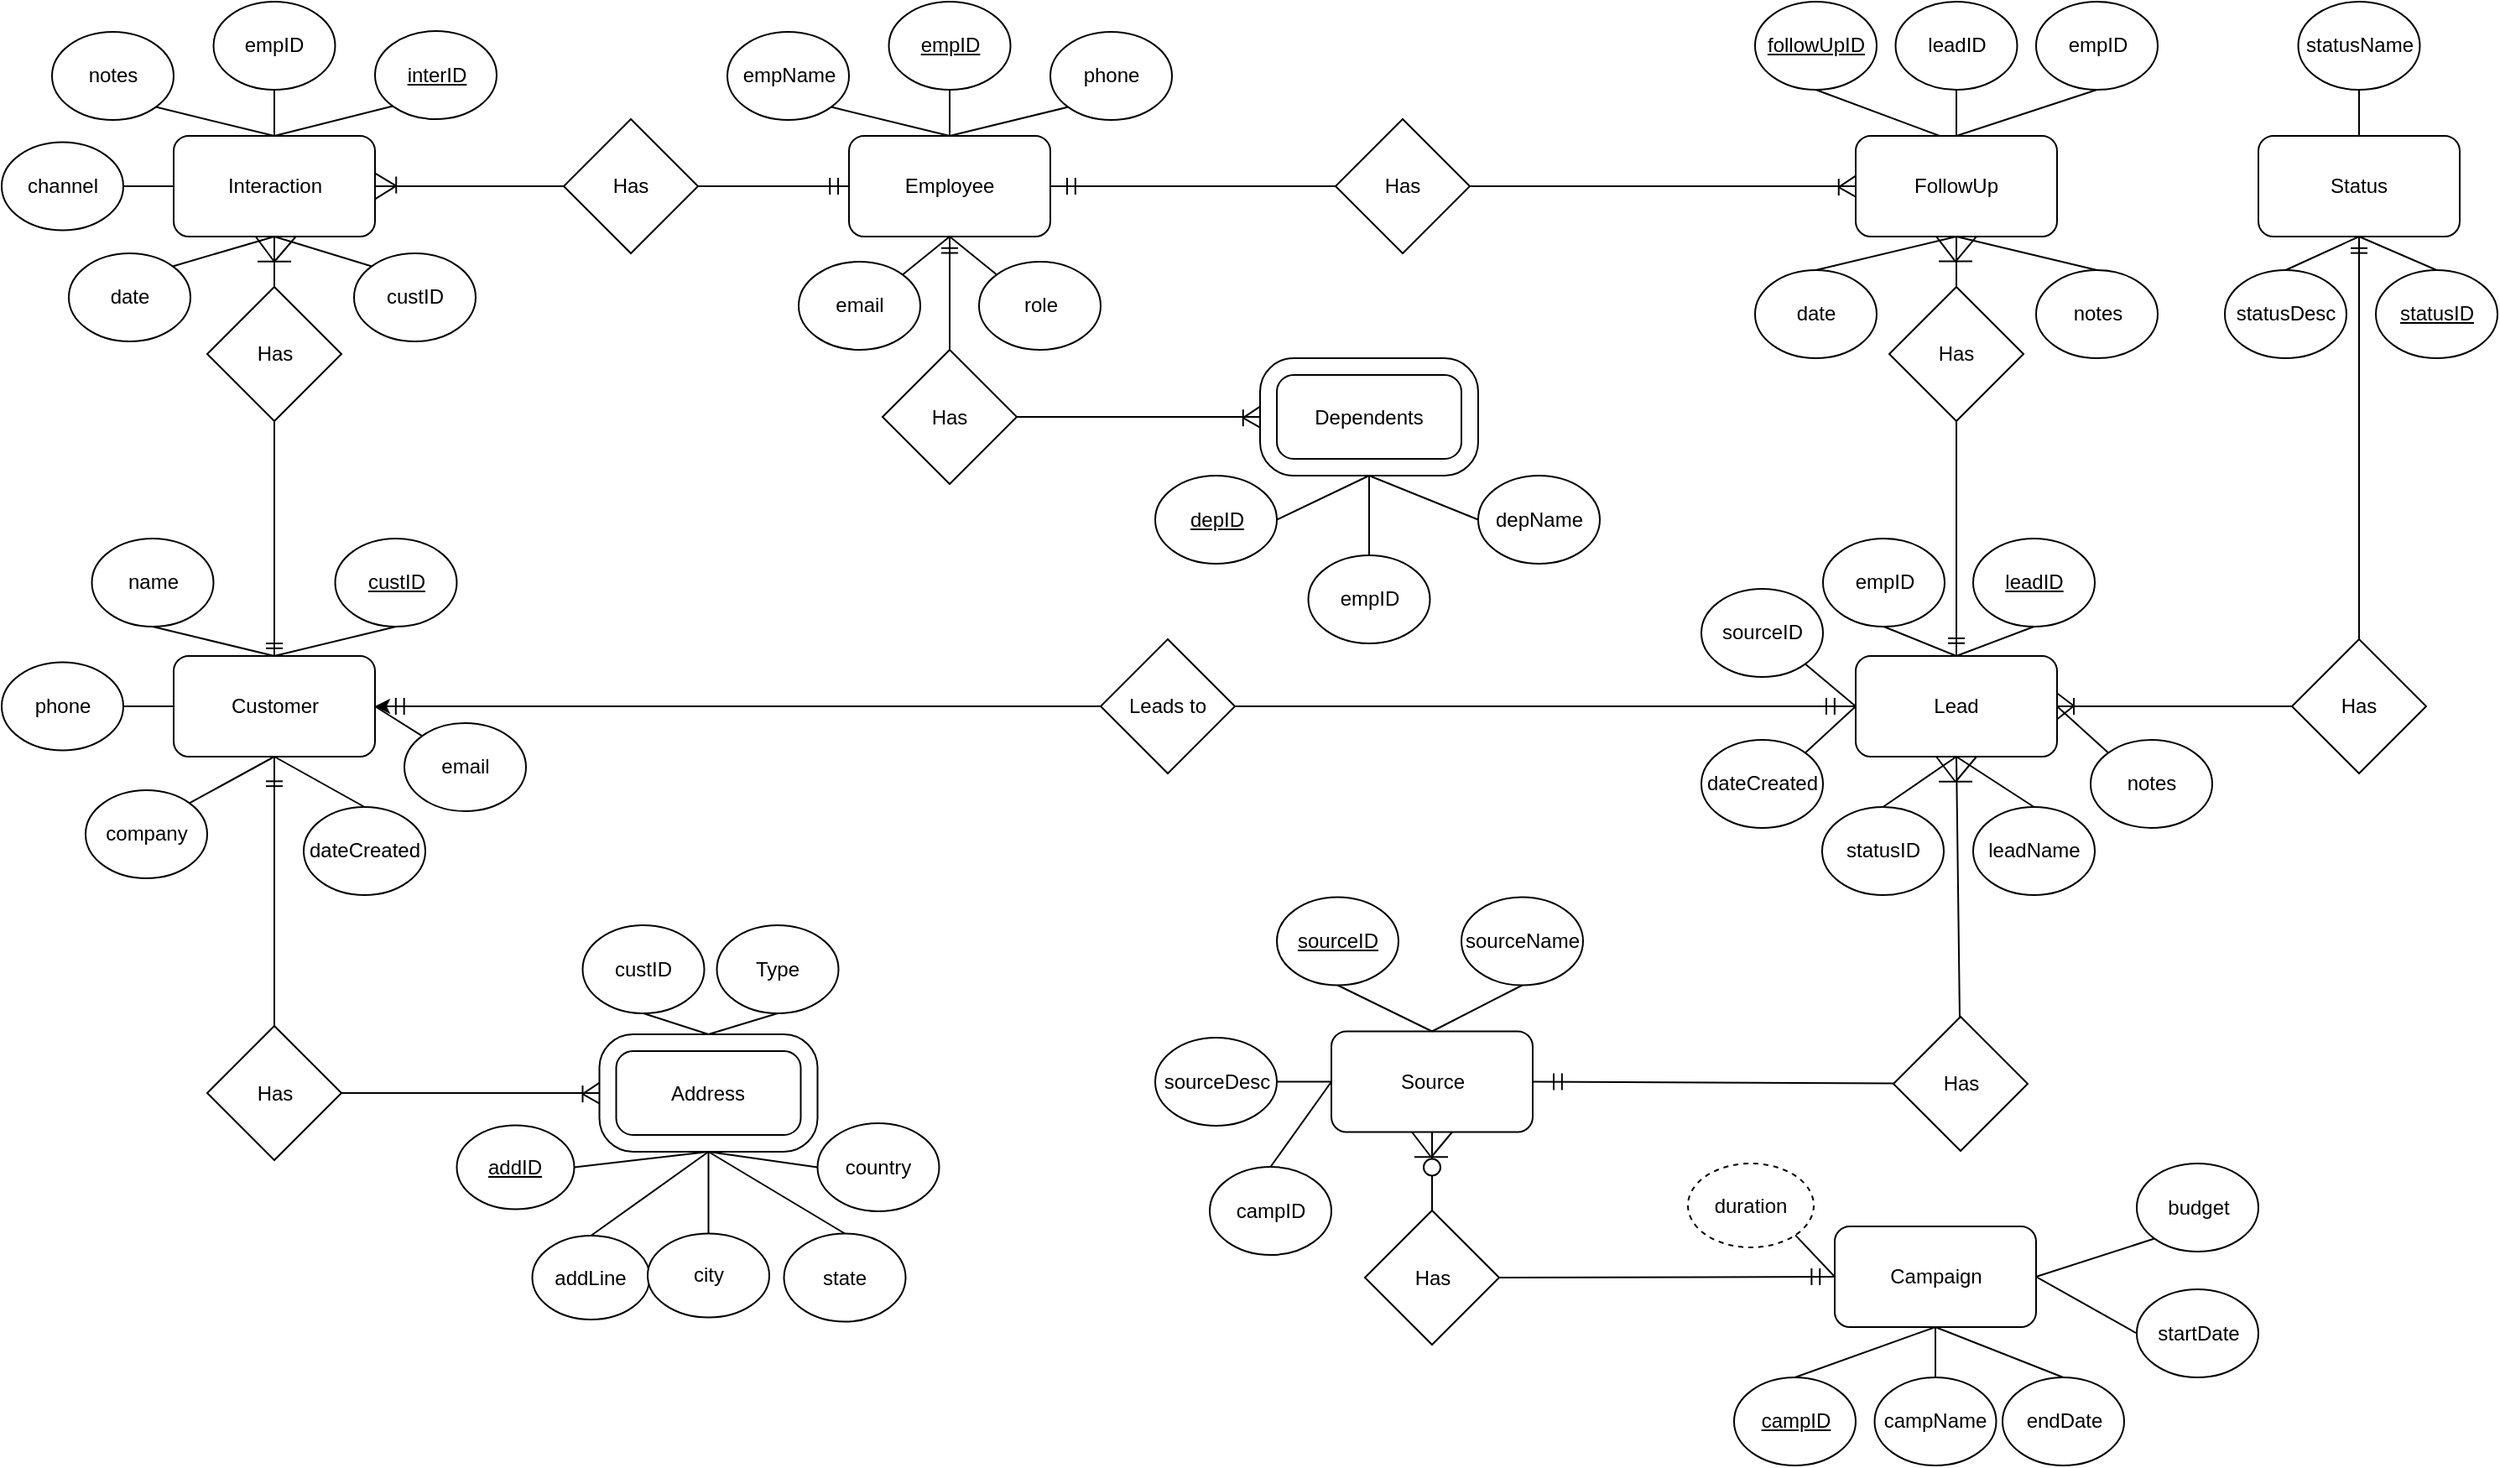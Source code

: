 <mxfile version="27.1.0">
  <diagram name="Page-1" id="8sQqAwXPiCQdWm5QxgjP">
    <mxGraphModel dx="2725" dy="2082" grid="1" gridSize="10" guides="1" tooltips="1" connect="1" arrows="1" fold="1" page="1" pageScale="1" pageWidth="850" pageHeight="1100" math="0" shadow="0">
      <root>
        <mxCell id="0" />
        <mxCell id="1" parent="0" />
        <mxCell id="ETelCBclH9HvLKyW6j6P-1" value="Customer" style="rounded=1;whiteSpace=wrap;html=1;" parent="1" vertex="1">
          <mxGeometry x="-632.5" y="-568" width="120" height="60" as="geometry" />
        </mxCell>
        <mxCell id="ETelCBclH9HvLKyW6j6P-2" value="Address" style="rounded=1;whiteSpace=wrap;html=1;" parent="1" vertex="1">
          <mxGeometry x="-373.75" y="-337.5" width="120" height="60" as="geometry" />
        </mxCell>
        <mxCell id="ETelCBclH9HvLKyW6j6P-3" value="Employee" style="rounded=1;whiteSpace=wrap;html=1;" parent="1" vertex="1">
          <mxGeometry x="-230" y="-878" width="120" height="60" as="geometry" />
        </mxCell>
        <mxCell id="ETelCBclH9HvLKyW6j6P-4" value="Lead" style="rounded=1;whiteSpace=wrap;html=1;" parent="1" vertex="1">
          <mxGeometry x="370" y="-568" width="120" height="60" as="geometry" />
        </mxCell>
        <mxCell id="ETelCBclH9HvLKyW6j6P-6" value="Status" style="rounded=1;whiteSpace=wrap;html=1;" parent="1" vertex="1">
          <mxGeometry x="610" y="-878" width="120" height="60" as="geometry" />
        </mxCell>
        <mxCell id="ETelCBclH9HvLKyW6j6P-7" value="Interaction" style="rounded=1;whiteSpace=wrap;html=1;" parent="1" vertex="1">
          <mxGeometry x="-632.5" y="-878" width="120" height="60" as="geometry" />
        </mxCell>
        <mxCell id="ETelCBclH9HvLKyW6j6P-8" value="FollowUp" style="rounded=1;whiteSpace=wrap;html=1;" parent="1" vertex="1">
          <mxGeometry x="370" y="-878" width="120" height="60" as="geometry" />
        </mxCell>
        <mxCell id="ETelCBclH9HvLKyW6j6P-10" value="Campaign" style="rounded=1;whiteSpace=wrap;html=1;" parent="1" vertex="1">
          <mxGeometry x="357.5" y="-228" width="120" height="60" as="geometry" />
        </mxCell>
        <mxCell id="ETelCBclH9HvLKyW6j6P-11" value="Has" style="rhombus;whiteSpace=wrap;html=1;" parent="1" vertex="1">
          <mxGeometry x="-612.5" y="-347.5" width="80" height="80" as="geometry" />
        </mxCell>
        <mxCell id="ETelCBclH9HvLKyW6j6P-12" value="" style="endArrow=none;html=1;rounded=0;entryX=0.5;entryY=1;entryDx=0;entryDy=0;exitX=0.5;exitY=0;exitDx=0;exitDy=0;" parent="1" source="ETelCBclH9HvLKyW6j6P-11" target="ETelCBclH9HvLKyW6j6P-1" edge="1">
          <mxGeometry width="50" height="50" relative="1" as="geometry">
            <mxPoint x="-142.5" y="-247.5" as="sourcePoint" />
            <mxPoint x="-582.5" y="-407.5" as="targetPoint" />
            <Array as="points" />
          </mxGeometry>
        </mxCell>
        <mxCell id="ETelCBclH9HvLKyW6j6P-13" value="" style="endArrow=none;html=1;rounded=0;exitX=0;exitY=0.5;exitDx=0;exitDy=0;entryX=1;entryY=0.5;entryDx=0;entryDy=0;" parent="1" target="ETelCBclH9HvLKyW6j6P-11" edge="1">
          <mxGeometry width="50" height="50" relative="1" as="geometry">
            <mxPoint x="-378.75" y="-307.5" as="sourcePoint" />
            <mxPoint x="-565" y="-347.5" as="targetPoint" />
          </mxGeometry>
        </mxCell>
        <mxCell id="ETelCBclH9HvLKyW6j6P-14" value="Has" style="rhombus;whiteSpace=wrap;html=1;" parent="1" vertex="1">
          <mxGeometry x="392.5" y="-353" width="80" height="80" as="geometry" />
        </mxCell>
        <mxCell id="ETelCBclH9HvLKyW6j6P-15" value="" style="endArrow=none;html=1;rounded=0;exitX=0.5;exitY=1;exitDx=0;exitDy=0;" parent="1" source="ETelCBclH9HvLKyW6j6P-4" target="ETelCBclH9HvLKyW6j6P-14" edge="1">
          <mxGeometry width="50" height="50" relative="1" as="geometry">
            <mxPoint x="415" y="-379" as="sourcePoint" />
            <mxPoint x="275" y="-398.75" as="targetPoint" />
          </mxGeometry>
        </mxCell>
        <mxCell id="ETelCBclH9HvLKyW6j6P-16" value="" style="endArrow=none;html=1;rounded=0;exitX=1;exitY=0.5;exitDx=0;exitDy=0;" parent="1" source="ETelCBclH9HvLKyW6j6P-42" target="ETelCBclH9HvLKyW6j6P-14" edge="1">
          <mxGeometry width="50" height="50" relative="1" as="geometry">
            <mxPoint x="137.5" y="-314.75" as="sourcePoint" />
            <mxPoint x="117.5" y="-434.75" as="targetPoint" />
          </mxGeometry>
        </mxCell>
        <mxCell id="ETelCBclH9HvLKyW6j6P-17" value="Has" style="rhombus;whiteSpace=wrap;html=1;" parent="1" vertex="1">
          <mxGeometry x="630" y="-578" width="80" height="80" as="geometry" />
        </mxCell>
        <mxCell id="ETelCBclH9HvLKyW6j6P-18" value="" style="endArrow=none;html=1;rounded=0;exitX=0;exitY=0.5;exitDx=0;exitDy=0;entryX=1;entryY=0.5;entryDx=0;entryDy=0;" parent="1" source="ETelCBclH9HvLKyW6j6P-17" target="ETelCBclH9HvLKyW6j6P-4" edge="1">
          <mxGeometry width="50" height="50" relative="1" as="geometry">
            <mxPoint x="240" y="-478" as="sourcePoint" />
            <mxPoint x="500" y="-548" as="targetPoint" />
          </mxGeometry>
        </mxCell>
        <mxCell id="ETelCBclH9HvLKyW6j6P-19" value="" style="endArrow=none;html=1;rounded=0;exitX=0.5;exitY=1;exitDx=0;exitDy=0;entryX=0.5;entryY=0;entryDx=0;entryDy=0;" parent="1" source="ETelCBclH9HvLKyW6j6P-6" target="ETelCBclH9HvLKyW6j6P-17" edge="1">
          <mxGeometry width="50" height="50" relative="1" as="geometry">
            <mxPoint x="290" y="-478" as="sourcePoint" />
            <mxPoint x="340" y="-528" as="targetPoint" />
          </mxGeometry>
        </mxCell>
        <mxCell id="ETelCBclH9HvLKyW6j6P-20" value="Has" style="rhombus;whiteSpace=wrap;html=1;" parent="1" vertex="1">
          <mxGeometry x="-400" y="-888" width="80" height="80" as="geometry" />
        </mxCell>
        <mxCell id="ETelCBclH9HvLKyW6j6P-21" value="" style="endArrow=none;html=1;rounded=0;entryX=1;entryY=0.5;entryDx=0;entryDy=0;exitX=0;exitY=0.5;exitDx=0;exitDy=0;" parent="1" source="ETelCBclH9HvLKyW6j6P-3" target="ETelCBclH9HvLKyW6j6P-20" edge="1">
          <mxGeometry width="50" height="50" relative="1" as="geometry">
            <mxPoint x="-50" y="-698" as="sourcePoint" />
            <mxPoint y="-748" as="targetPoint" />
          </mxGeometry>
        </mxCell>
        <mxCell id="ETelCBclH9HvLKyW6j6P-22" value="" style="endArrow=none;html=1;rounded=0;entryX=0;entryY=0.5;entryDx=0;entryDy=0;" parent="1" source="ETelCBclH9HvLKyW6j6P-7" target="ETelCBclH9HvLKyW6j6P-20" edge="1">
          <mxGeometry width="50" height="50" relative="1" as="geometry">
            <mxPoint x="-55" y="-698" as="sourcePoint" />
            <mxPoint x="-415" y="-848" as="targetPoint" />
          </mxGeometry>
        </mxCell>
        <mxCell id="ETelCBclH9HvLKyW6j6P-23" value="Has" style="rhombus;whiteSpace=wrap;html=1;" parent="1" vertex="1">
          <mxGeometry x="-612.5" y="-788" width="80" height="80" as="geometry" />
        </mxCell>
        <mxCell id="ETelCBclH9HvLKyW6j6P-24" value="" style="endArrow=none;html=1;rounded=0;entryX=0.5;entryY=1;entryDx=0;entryDy=0;exitX=0.5;exitY=0;exitDx=0;exitDy=0;" parent="1" source="ETelCBclH9HvLKyW6j6P-23" target="ETelCBclH9HvLKyW6j6P-7" edge="1">
          <mxGeometry width="50" height="50" relative="1" as="geometry">
            <mxPoint x="-452.5" y="-698" as="sourcePoint" />
            <mxPoint x="-452.5" y="-778" as="targetPoint" />
            <Array as="points" />
          </mxGeometry>
        </mxCell>
        <mxCell id="ETelCBclH9HvLKyW6j6P-25" value="" style="endArrow=none;html=1;rounded=0;entryX=0.5;entryY=1;entryDx=0;entryDy=0;exitX=0.5;exitY=0;exitDx=0;exitDy=0;" parent="1" source="ETelCBclH9HvLKyW6j6P-1" target="ETelCBclH9HvLKyW6j6P-23" edge="1">
          <mxGeometry width="50" height="50" relative="1" as="geometry">
            <mxPoint x="-502.5" y="-548" as="sourcePoint" />
            <mxPoint x="-502.5" y="-628" as="targetPoint" />
            <Array as="points" />
          </mxGeometry>
        </mxCell>
        <mxCell id="ETelCBclH9HvLKyW6j6P-27" value="Has" style="rhombus;whiteSpace=wrap;html=1;" parent="1" vertex="1">
          <mxGeometry x="77.5" y="-237.5" width="80" height="80" as="geometry" />
        </mxCell>
        <mxCell id="ETelCBclH9HvLKyW6j6P-28" value="" style="endArrow=none;html=1;rounded=0;entryX=0;entryY=0.5;entryDx=0;entryDy=0;exitX=1;exitY=0.5;exitDx=0;exitDy=0;" parent="1" source="ETelCBclH9HvLKyW6j6P-27" target="ETelCBclH9HvLKyW6j6P-10" edge="1">
          <mxGeometry width="50" height="50" relative="1" as="geometry">
            <mxPoint x="67.5" y="-368" as="sourcePoint" />
            <mxPoint x="117.5" y="-418" as="targetPoint" />
          </mxGeometry>
        </mxCell>
        <mxCell id="ETelCBclH9HvLKyW6j6P-30" value="Has" style="rhombus;whiteSpace=wrap;html=1;" parent="1" vertex="1">
          <mxGeometry x="60" y="-888" width="80" height="80" as="geometry" />
        </mxCell>
        <mxCell id="ETelCBclH9HvLKyW6j6P-31" value="" style="endArrow=none;html=1;rounded=0;entryX=1;entryY=0.5;entryDx=0;entryDy=0;exitX=0;exitY=0.5;exitDx=0;exitDy=0;" parent="1" source="ETelCBclH9HvLKyW6j6P-30" target="ETelCBclH9HvLKyW6j6P-3" edge="1">
          <mxGeometry width="50" height="50" relative="1" as="geometry">
            <mxPoint x="-50" y="-698" as="sourcePoint" />
            <mxPoint y="-748" as="targetPoint" />
          </mxGeometry>
        </mxCell>
        <mxCell id="ETelCBclH9HvLKyW6j6P-33" value="Has" style="rhombus;whiteSpace=wrap;html=1;" parent="1" vertex="1">
          <mxGeometry x="390" y="-788" width="80" height="80" as="geometry" />
        </mxCell>
        <mxCell id="ETelCBclH9HvLKyW6j6P-34" value="" style="endArrow=none;html=1;rounded=0;entryX=0.5;entryY=0;entryDx=0;entryDy=0;exitX=0.5;exitY=1;exitDx=0;exitDy=0;" parent="1" source="ETelCBclH9HvLKyW6j6P-33" target="ETelCBclH9HvLKyW6j6P-4" edge="1">
          <mxGeometry width="50" height="50" relative="1" as="geometry">
            <mxPoint x="240" y="-478" as="sourcePoint" />
            <mxPoint x="290" y="-528" as="targetPoint" />
          </mxGeometry>
        </mxCell>
        <mxCell id="ETelCBclH9HvLKyW6j6P-35" value="" style="endArrow=none;html=1;rounded=0;entryX=0.5;entryY=0;entryDx=0;entryDy=0;exitX=0.5;exitY=1;exitDx=0;exitDy=0;" parent="1" source="ETelCBclH9HvLKyW6j6P-8" target="ETelCBclH9HvLKyW6j6P-33" edge="1">
          <mxGeometry width="50" height="50" relative="1" as="geometry">
            <mxPoint x="240" y="-578" as="sourcePoint" />
            <mxPoint x="290" y="-628" as="targetPoint" />
          </mxGeometry>
        </mxCell>
        <mxCell id="ETelCBclH9HvLKyW6j6P-40" value="" style="verticalLabelPosition=bottom;verticalAlign=top;html=1;shape=mxgraph.basic.rounded_frame;dx=10;whiteSpace=wrap;" parent="1" vertex="1">
          <mxGeometry x="-378.75" y="-342.5" width="130" height="70" as="geometry" />
        </mxCell>
        <mxCell id="ETelCBclH9HvLKyW6j6P-42" value="Source" style="rounded=1;whiteSpace=wrap;html=1;" parent="1" vertex="1">
          <mxGeometry x="57.5" y="-344.25" width="120" height="60" as="geometry" />
        </mxCell>
        <mxCell id="ETelCBclH9HvLKyW6j6P-44" value="" style="endArrow=none;html=1;rounded=0;entryX=1;entryY=0.5;entryDx=0;entryDy=0;exitX=0;exitY=0.5;exitDx=0;exitDy=0;" parent="1" source="ETelCBclH9HvLKyW6j6P-8" target="ETelCBclH9HvLKyW6j6P-30" edge="1">
          <mxGeometry width="50" height="50" relative="1" as="geometry">
            <mxPoint x="130" y="-668" as="sourcePoint" />
            <mxPoint x="180" y="-718" as="targetPoint" />
          </mxGeometry>
        </mxCell>
        <mxCell id="ETelCBclH9HvLKyW6j6P-45" value="Has" style="rhombus;whiteSpace=wrap;html=1;" parent="1" vertex="1">
          <mxGeometry x="-210" y="-750.5" width="80" height="80" as="geometry" />
        </mxCell>
        <mxCell id="ETelCBclH9HvLKyW6j6P-46" value="" style="endArrow=none;html=1;rounded=0;entryX=0.5;entryY=1;entryDx=0;entryDy=0;exitX=0.5;exitY=0;exitDx=0;exitDy=0;" parent="1" source="ETelCBclH9HvLKyW6j6P-45" target="ETelCBclH9HvLKyW6j6P-3" edge="1">
          <mxGeometry width="50" height="50" relative="1" as="geometry">
            <mxPoint x="-170" y="-778" as="sourcePoint" />
            <mxPoint x="50" y="-718" as="targetPoint" />
          </mxGeometry>
        </mxCell>
        <mxCell id="ETelCBclH9HvLKyW6j6P-47" value="" style="endArrow=none;html=1;rounded=0;entryX=1;entryY=0.5;entryDx=0;entryDy=0;exitX=0;exitY=0.5;exitDx=0;exitDy=0;exitPerimeter=0;" parent="1" source="ETelCBclH9HvLKyW6j6P-49" target="ETelCBclH9HvLKyW6j6P-45" edge="1">
          <mxGeometry width="50" height="50" relative="1" as="geometry">
            <mxPoint x="180" y="-918" as="sourcePoint" />
            <mxPoint x="50" y="-718" as="targetPoint" />
            <Array as="points" />
          </mxGeometry>
        </mxCell>
        <mxCell id="ETelCBclH9HvLKyW6j6P-48" value="Dependents" style="rounded=1;whiteSpace=wrap;html=1;" parent="1" vertex="1">
          <mxGeometry x="20" y="-740.5" width="120" height="60" as="geometry" />
        </mxCell>
        <mxCell id="ETelCBclH9HvLKyW6j6P-49" value="" style="verticalLabelPosition=bottom;verticalAlign=top;html=1;shape=mxgraph.basic.rounded_frame;dx=10;whiteSpace=wrap;" parent="1" vertex="1">
          <mxGeometry x="15" y="-745.5" width="130" height="70" as="geometry" />
        </mxCell>
        <mxCell id="ETelCBclH9HvLKyW6j6P-51" value="Leads to" style="rhombus;whiteSpace=wrap;html=1;" parent="1" vertex="1">
          <mxGeometry x="-80" y="-578" width="80" height="80" as="geometry" />
        </mxCell>
        <mxCell id="ETelCBclH9HvLKyW6j6P-52" value="" style="endArrow=classic;html=1;rounded=0;entryX=1;entryY=0.5;entryDx=0;entryDy=0;exitX=0;exitY=0.5;exitDx=0;exitDy=0;" parent="1" source="ETelCBclH9HvLKyW6j6P-51" target="ETelCBclH9HvLKyW6j6P-1" edge="1">
          <mxGeometry width="50" height="50" relative="1" as="geometry">
            <mxPoint x="-150" y="-558" as="sourcePoint" />
            <mxPoint x="-100" y="-608" as="targetPoint" />
          </mxGeometry>
        </mxCell>
        <mxCell id="ETelCBclH9HvLKyW6j6P-53" value="" style="endArrow=none;html=1;rounded=0;exitX=1;exitY=0.5;exitDx=0;exitDy=0;entryX=0;entryY=0.5;entryDx=0;entryDy=0;" parent="1" source="ETelCBclH9HvLKyW6j6P-51" target="ETelCBclH9HvLKyW6j6P-4" edge="1">
          <mxGeometry width="50" height="50" relative="1" as="geometry">
            <mxPoint x="40" y="-538" as="sourcePoint" />
            <mxPoint x="210" y="-538" as="targetPoint" />
          </mxGeometry>
        </mxCell>
        <mxCell id="ETelCBclH9HvLKyW6j6P-58" value="" style="endArrow=none;html=1;rounded=0;entryX=0.5;entryY=1;entryDx=0;entryDy=0;" parent="1" source="AhAWkpikCMpQk1C0RtPL-54" edge="1">
          <mxGeometry width="50" height="50" relative="1" as="geometry">
            <mxPoint x="147.5" y="-368.25" as="sourcePoint" />
            <mxPoint x="117.5" y="-268.25" as="targetPoint" />
          </mxGeometry>
        </mxCell>
        <mxCell id="ETelCBclH9HvLKyW6j6P-59" value="&lt;u&gt;addID&lt;/u&gt;" style="ellipse;whiteSpace=wrap;html=1;" parent="1" vertex="1">
          <mxGeometry x="-463.75" y="-288.25" width="70" height="50" as="geometry" />
        </mxCell>
        <mxCell id="ETelCBclH9HvLKyW6j6P-60" value="" style="endArrow=none;html=1;rounded=0;entryX=0.5;entryY=1;entryDx=0;entryDy=0;entryPerimeter=0;exitX=1;exitY=0.5;exitDx=0;exitDy=0;" parent="1" source="ETelCBclH9HvLKyW6j6P-59" target="ETelCBclH9HvLKyW6j6P-40" edge="1">
          <mxGeometry width="50" height="50" relative="1" as="geometry">
            <mxPoint x="-38.75" y="-377.5" as="sourcePoint" />
            <mxPoint x="11.25" y="-427.5" as="targetPoint" />
          </mxGeometry>
        </mxCell>
        <mxCell id="ETelCBclH9HvLKyW6j6P-61" value="addLine" style="ellipse;whiteSpace=wrap;html=1;" parent="1" vertex="1">
          <mxGeometry x="-418.75" y="-222.5" width="70" height="50" as="geometry" />
        </mxCell>
        <mxCell id="ETelCBclH9HvLKyW6j6P-62" value="" style="endArrow=none;html=1;rounded=0;entryX=0.5;entryY=1;entryDx=0;entryDy=0;entryPerimeter=0;exitX=0.5;exitY=0;exitDx=0;exitDy=0;" parent="1" source="ETelCBclH9HvLKyW6j6P-61" target="ETelCBclH9HvLKyW6j6P-40" edge="1">
          <mxGeometry width="50" height="50" relative="1" as="geometry">
            <mxPoint x="-38.75" y="-377.5" as="sourcePoint" />
            <mxPoint x="11.25" y="-427.5" as="targetPoint" />
          </mxGeometry>
        </mxCell>
        <mxCell id="ETelCBclH9HvLKyW6j6P-63" value="city" style="ellipse;whiteSpace=wrap;html=1;" parent="1" vertex="1">
          <mxGeometry x="-350" y="-223.75" width="72.5" height="50" as="geometry" />
        </mxCell>
        <mxCell id="ETelCBclH9HvLKyW6j6P-64" value="" style="endArrow=none;html=1;rounded=0;entryX=0.5;entryY=1;entryDx=0;entryDy=0;entryPerimeter=0;exitX=0.5;exitY=0;exitDx=0;exitDy=0;" parent="1" source="ETelCBclH9HvLKyW6j6P-63" target="ETelCBclH9HvLKyW6j6P-40" edge="1">
          <mxGeometry width="50" height="50" relative="1" as="geometry">
            <mxPoint x="-38.75" y="-377.5" as="sourcePoint" />
            <mxPoint x="11.25" y="-427.5" as="targetPoint" />
          </mxGeometry>
        </mxCell>
        <mxCell id="ETelCBclH9HvLKyW6j6P-65" value="state" style="ellipse;whiteSpace=wrap;html=1;" parent="1" vertex="1">
          <mxGeometry x="-268.75" y="-223.75" width="72.5" height="52.5" as="geometry" />
        </mxCell>
        <mxCell id="ETelCBclH9HvLKyW6j6P-66" value="" style="endArrow=none;html=1;rounded=0;entryX=0.5;entryY=1;entryDx=0;entryDy=0;entryPerimeter=0;exitX=0.5;exitY=0;exitDx=0;exitDy=0;" parent="1" source="ETelCBclH9HvLKyW6j6P-65" target="ETelCBclH9HvLKyW6j6P-40" edge="1">
          <mxGeometry width="50" height="50" relative="1" as="geometry">
            <mxPoint x="-38.75" y="-377.5" as="sourcePoint" />
            <mxPoint x="-308.75" y="-257.5" as="targetPoint" />
          </mxGeometry>
        </mxCell>
        <mxCell id="ETelCBclH9HvLKyW6j6P-68" value="country" style="ellipse;whiteSpace=wrap;html=1;" parent="1" vertex="1">
          <mxGeometry x="-248.75" y="-289.5" width="72.5" height="52.5" as="geometry" />
        </mxCell>
        <mxCell id="ETelCBclH9HvLKyW6j6P-70" value="" style="endArrow=none;html=1;rounded=0;entryX=0.5;entryY=1;entryDx=0;entryDy=0;entryPerimeter=0;exitX=0;exitY=0.5;exitDx=0;exitDy=0;" parent="1" source="ETelCBclH9HvLKyW6j6P-68" target="ETelCBclH9HvLKyW6j6P-40" edge="1">
          <mxGeometry width="50" height="50" relative="1" as="geometry">
            <mxPoint x="-38.75" y="-377.5" as="sourcePoint" />
            <mxPoint x="11.25" y="-427.5" as="targetPoint" />
          </mxGeometry>
        </mxCell>
        <mxCell id="ETelCBclH9HvLKyW6j6P-71" value="Type" style="ellipse;whiteSpace=wrap;html=1;" parent="1" vertex="1">
          <mxGeometry x="-308.75" y="-407.5" width="72.5" height="52.5" as="geometry" />
        </mxCell>
        <mxCell id="ETelCBclH9HvLKyW6j6P-72" value="" style="endArrow=none;html=1;rounded=0;entryX=0.5;entryY=1;entryDx=0;entryDy=0;exitX=0.5;exitY=0;exitDx=0;exitDy=0;exitPerimeter=0;" parent="1" source="ETelCBclH9HvLKyW6j6P-40" target="ETelCBclH9HvLKyW6j6P-71" edge="1">
          <mxGeometry width="50" height="50" relative="1" as="geometry">
            <mxPoint x="-298.75" y="-347.5" as="sourcePoint" />
            <mxPoint x="11.25" y="-427.5" as="targetPoint" />
          </mxGeometry>
        </mxCell>
        <mxCell id="ETelCBclH9HvLKyW6j6P-75" value="custID" style="ellipse;whiteSpace=wrap;html=1;" parent="1" vertex="1">
          <mxGeometry x="-388.75" y="-407.5" width="72.5" height="52.5" as="geometry" />
        </mxCell>
        <mxCell id="ETelCBclH9HvLKyW6j6P-76" value="" style="endArrow=none;html=1;rounded=0;entryX=0.5;entryY=1;entryDx=0;entryDy=0;exitX=0.5;exitY=0;exitDx=0;exitDy=0;exitPerimeter=0;" parent="1" source="ETelCBclH9HvLKyW6j6P-40" target="ETelCBclH9HvLKyW6j6P-75" edge="1">
          <mxGeometry width="50" height="50" relative="1" as="geometry">
            <mxPoint x="-38.75" y="-377.5" as="sourcePoint" />
            <mxPoint x="11.25" y="-427.5" as="targetPoint" />
          </mxGeometry>
        </mxCell>
        <mxCell id="ETelCBclH9HvLKyW6j6P-78" value="&lt;u&gt;depID&lt;/u&gt;" style="ellipse;whiteSpace=wrap;html=1;" parent="1" vertex="1">
          <mxGeometry x="-47.5" y="-675.5" width="72.5" height="52.5" as="geometry" />
        </mxCell>
        <mxCell id="ETelCBclH9HvLKyW6j6P-80" value="" style="endArrow=none;html=1;rounded=0;entryX=0.5;entryY=1;entryDx=0;entryDy=0;entryPerimeter=0;exitX=1;exitY=0.5;exitDx=0;exitDy=0;" parent="1" source="ETelCBclH9HvLKyW6j6P-78" target="ETelCBclH9HvLKyW6j6P-49" edge="1">
          <mxGeometry width="50" height="50" relative="1" as="geometry">
            <mxPoint x="11.25" y="-660.5" as="sourcePoint" />
            <mxPoint x="185" y="-590.5" as="targetPoint" />
          </mxGeometry>
        </mxCell>
        <mxCell id="ETelCBclH9HvLKyW6j6P-81" value="empID" style="ellipse;whiteSpace=wrap;html=1;" parent="1" vertex="1">
          <mxGeometry x="43.75" y="-628" width="72.5" height="52.5" as="geometry" />
        </mxCell>
        <mxCell id="ETelCBclH9HvLKyW6j6P-83" value="depName" style="ellipse;whiteSpace=wrap;html=1;" parent="1" vertex="1">
          <mxGeometry x="145" y="-675.5" width="72.5" height="52.5" as="geometry" />
        </mxCell>
        <mxCell id="ETelCBclH9HvLKyW6j6P-84" value="" style="endArrow=none;html=1;rounded=0;entryX=0.5;entryY=1;entryDx=0;entryDy=0;entryPerimeter=0;exitX=0.5;exitY=0;exitDx=0;exitDy=0;" parent="1" source="ETelCBclH9HvLKyW6j6P-81" target="ETelCBclH9HvLKyW6j6P-49" edge="1">
          <mxGeometry width="50" height="50" relative="1" as="geometry">
            <mxPoint x="-25" y="-630.5" as="sourcePoint" />
            <mxPoint x="25" y="-680.5" as="targetPoint" />
          </mxGeometry>
        </mxCell>
        <mxCell id="ETelCBclH9HvLKyW6j6P-85" value="" style="endArrow=none;html=1;rounded=0;entryX=0;entryY=0.5;entryDx=0;entryDy=0;exitX=0.5;exitY=1;exitDx=0;exitDy=0;exitPerimeter=0;" parent="1" source="ETelCBclH9HvLKyW6j6P-49" target="ETelCBclH9HvLKyW6j6P-83" edge="1">
          <mxGeometry width="50" height="50" relative="1" as="geometry">
            <mxPoint x="85" y="-670.5" as="sourcePoint" />
            <mxPoint x="25" y="-680.5" as="targetPoint" />
          </mxGeometry>
        </mxCell>
        <mxCell id="ETelCBclH9HvLKyW6j6P-86" value="startDate" style="ellipse;whiteSpace=wrap;html=1;" parent="1" vertex="1">
          <mxGeometry x="537.5" y="-190.5" width="72.5" height="52.5" as="geometry" />
        </mxCell>
        <mxCell id="ETelCBclH9HvLKyW6j6P-87" value="endDate" style="ellipse;whiteSpace=wrap;html=1;" parent="1" vertex="1">
          <mxGeometry x="457.5" y="-138" width="72.5" height="52.5" as="geometry" />
        </mxCell>
        <mxCell id="ETelCBclH9HvLKyW6j6P-88" value="&lt;u&gt;campID&lt;/u&gt;" style="ellipse;whiteSpace=wrap;html=1;" parent="1" vertex="1">
          <mxGeometry x="297.5" y="-138" width="72.5" height="52.5" as="geometry" />
        </mxCell>
        <mxCell id="ETelCBclH9HvLKyW6j6P-89" value="campName" style="ellipse;whiteSpace=wrap;html=1;" parent="1" vertex="1">
          <mxGeometry x="381.25" y="-138" width="72.5" height="52.5" as="geometry" />
        </mxCell>
        <mxCell id="ETelCBclH9HvLKyW6j6P-90" value="budget" style="ellipse;whiteSpace=wrap;html=1;" parent="1" vertex="1">
          <mxGeometry x="537.5" y="-265.5" width="72.5" height="52.5" as="geometry" />
        </mxCell>
        <mxCell id="ETelCBclH9HvLKyW6j6P-92" value="" style="endArrow=none;html=1;rounded=0;entryX=0;entryY=1;entryDx=0;entryDy=0;exitX=1;exitY=0.5;exitDx=0;exitDy=0;" parent="1" source="ETelCBclH9HvLKyW6j6P-10" target="ETelCBclH9HvLKyW6j6P-90" edge="1">
          <mxGeometry width="50" height="50" relative="1" as="geometry">
            <mxPoint x="477.5" y="-198" as="sourcePoint" />
            <mxPoint x="437.5" y="-388" as="targetPoint" />
          </mxGeometry>
        </mxCell>
        <mxCell id="ETelCBclH9HvLKyW6j6P-93" value="" style="endArrow=none;html=1;rounded=0;entryX=0;entryY=0.5;entryDx=0;entryDy=0;" parent="1" target="ETelCBclH9HvLKyW6j6P-86" edge="1">
          <mxGeometry width="50" height="50" relative="1" as="geometry">
            <mxPoint x="477.5" y="-198" as="sourcePoint" />
            <mxPoint x="437.5" y="-388" as="targetPoint" />
          </mxGeometry>
        </mxCell>
        <mxCell id="ETelCBclH9HvLKyW6j6P-94" value="" style="endArrow=none;html=1;rounded=0;entryX=0.5;entryY=0;entryDx=0;entryDy=0;exitX=0.5;exitY=1;exitDx=0;exitDy=0;" parent="1" source="ETelCBclH9HvLKyW6j6P-10" target="ETelCBclH9HvLKyW6j6P-89" edge="1">
          <mxGeometry width="50" height="50" relative="1" as="geometry">
            <mxPoint x="417.5" y="-158" as="sourcePoint" />
            <mxPoint x="437.5" y="-388" as="targetPoint" />
          </mxGeometry>
        </mxCell>
        <mxCell id="ETelCBclH9HvLKyW6j6P-95" value="" style="endArrow=none;html=1;rounded=0;entryX=0.5;entryY=0;entryDx=0;entryDy=0;exitX=0.5;exitY=1;exitDx=0;exitDy=0;" parent="1" source="ETelCBclH9HvLKyW6j6P-10" target="ETelCBclH9HvLKyW6j6P-88" edge="1">
          <mxGeometry width="50" height="50" relative="1" as="geometry">
            <mxPoint x="387.5" y="-338" as="sourcePoint" />
            <mxPoint x="437.5" y="-388" as="targetPoint" />
          </mxGeometry>
        </mxCell>
        <mxCell id="ETelCBclH9HvLKyW6j6P-96" value="" style="endArrow=none;html=1;rounded=0;entryX=0.5;entryY=0;entryDx=0;entryDy=0;exitX=0.5;exitY=1;exitDx=0;exitDy=0;" parent="1" source="ETelCBclH9HvLKyW6j6P-10" target="ETelCBclH9HvLKyW6j6P-87" edge="1">
          <mxGeometry width="50" height="50" relative="1" as="geometry">
            <mxPoint x="387.5" y="-338" as="sourcePoint" />
            <mxPoint x="437.5" y="-388" as="targetPoint" />
          </mxGeometry>
        </mxCell>
        <mxCell id="ETelCBclH9HvLKyW6j6P-98" value="&lt;u&gt;sourceID&lt;/u&gt;" style="ellipse;whiteSpace=wrap;html=1;" parent="1" vertex="1">
          <mxGeometry x="25" y="-424.25" width="72.5" height="52.5" as="geometry" />
        </mxCell>
        <mxCell id="ETelCBclH9HvLKyW6j6P-99" value="sourceName" style="ellipse;whiteSpace=wrap;html=1;" parent="1" vertex="1">
          <mxGeometry x="135" y="-424.25" width="72.5" height="52.5" as="geometry" />
        </mxCell>
        <mxCell id="ETelCBclH9HvLKyW6j6P-100" value="sourceDesc" style="ellipse;whiteSpace=wrap;html=1;" parent="1" vertex="1">
          <mxGeometry x="-47.5" y="-340.5" width="72.5" height="52.5" as="geometry" />
        </mxCell>
        <mxCell id="ETelCBclH9HvLKyW6j6P-101" value="" style="endArrow=none;html=1;rounded=0;entryX=0;entryY=0.5;entryDx=0;entryDy=0;exitX=1;exitY=0.5;exitDx=0;exitDy=0;" parent="1" source="ETelCBclH9HvLKyW6j6P-100" target="ETelCBclH9HvLKyW6j6P-42" edge="1">
          <mxGeometry width="50" height="50" relative="1" as="geometry">
            <mxPoint x="107.5" y="-384.25" as="sourcePoint" />
            <mxPoint x="157.5" y="-434.25" as="targetPoint" />
          </mxGeometry>
        </mxCell>
        <mxCell id="ETelCBclH9HvLKyW6j6P-102" value="" style="endArrow=none;html=1;rounded=0;entryX=0.5;entryY=1;entryDx=0;entryDy=0;exitX=0.5;exitY=0;exitDx=0;exitDy=0;" parent="1" source="ETelCBclH9HvLKyW6j6P-42" target="ETelCBclH9HvLKyW6j6P-98" edge="1">
          <mxGeometry width="50" height="50" relative="1" as="geometry">
            <mxPoint x="107.5" y="-384.25" as="sourcePoint" />
            <mxPoint x="157.5" y="-434.25" as="targetPoint" />
          </mxGeometry>
        </mxCell>
        <mxCell id="ETelCBclH9HvLKyW6j6P-103" value="" style="endArrow=none;html=1;rounded=0;exitX=0.5;exitY=0;exitDx=0;exitDy=0;entryX=0.5;entryY=1;entryDx=0;entryDy=0;" parent="1" source="ETelCBclH9HvLKyW6j6P-42" target="ETelCBclH9HvLKyW6j6P-99" edge="1">
          <mxGeometry width="50" height="50" relative="1" as="geometry">
            <mxPoint x="107.5" y="-384.25" as="sourcePoint" />
            <mxPoint x="237.5" y="-344.25" as="targetPoint" />
          </mxGeometry>
        </mxCell>
        <mxCell id="ETelCBclH9HvLKyW6j6P-105" value="statusDesc" style="ellipse;whiteSpace=wrap;html=1;" parent="1" vertex="1">
          <mxGeometry x="590" y="-798" width="72.5" height="52.5" as="geometry" />
        </mxCell>
        <mxCell id="ETelCBclH9HvLKyW6j6P-106" value="statusName" style="ellipse;whiteSpace=wrap;html=1;" parent="1" vertex="1">
          <mxGeometry x="633.75" y="-958" width="72.5" height="52.5" as="geometry" />
        </mxCell>
        <mxCell id="ETelCBclH9HvLKyW6j6P-107" value="&lt;u&gt;statusID&lt;/u&gt;" style="ellipse;whiteSpace=wrap;html=1;" parent="1" vertex="1">
          <mxGeometry x="680" y="-798" width="72.5" height="52.5" as="geometry" />
        </mxCell>
        <mxCell id="ETelCBclH9HvLKyW6j6P-108" value="" style="endArrow=none;html=1;rounded=0;entryX=0.5;entryY=1;entryDx=0;entryDy=0;exitX=0.5;exitY=0;exitDx=0;exitDy=0;" parent="1" source="ETelCBclH9HvLKyW6j6P-105" target="ETelCBclH9HvLKyW6j6P-6" edge="1">
          <mxGeometry width="50" height="50" relative="1" as="geometry">
            <mxPoint x="540" y="-708" as="sourcePoint" />
            <mxPoint x="590" y="-758" as="targetPoint" />
          </mxGeometry>
        </mxCell>
        <mxCell id="ETelCBclH9HvLKyW6j6P-109" value="" style="endArrow=none;html=1;rounded=0;entryX=0.5;entryY=0;entryDx=0;entryDy=0;exitX=0.5;exitY=1;exitDx=0;exitDy=0;" parent="1" source="ETelCBclH9HvLKyW6j6P-6" target="ETelCBclH9HvLKyW6j6P-107" edge="1">
          <mxGeometry width="50" height="50" relative="1" as="geometry">
            <mxPoint x="540" y="-708" as="sourcePoint" />
            <mxPoint x="590" y="-758" as="targetPoint" />
          </mxGeometry>
        </mxCell>
        <mxCell id="ETelCBclH9HvLKyW6j6P-110" value="" style="endArrow=none;html=1;rounded=0;entryX=0.5;entryY=1;entryDx=0;entryDy=0;exitX=0.5;exitY=0;exitDx=0;exitDy=0;" parent="1" source="ETelCBclH9HvLKyW6j6P-6" target="ETelCBclH9HvLKyW6j6P-106" edge="1">
          <mxGeometry width="50" height="50" relative="1" as="geometry">
            <mxPoint x="540" y="-708" as="sourcePoint" />
            <mxPoint x="590" y="-758" as="targetPoint" />
          </mxGeometry>
        </mxCell>
        <mxCell id="ETelCBclH9HvLKyW6j6P-111" value="date" style="ellipse;whiteSpace=wrap;html=1;" parent="1" vertex="1">
          <mxGeometry x="310" y="-798" width="72.5" height="52.5" as="geometry" />
        </mxCell>
        <mxCell id="ETelCBclH9HvLKyW6j6P-112" value="leadID" style="ellipse;whiteSpace=wrap;html=1;" parent="1" vertex="1">
          <mxGeometry x="393.75" y="-958" width="72.5" height="52.5" as="geometry" />
        </mxCell>
        <mxCell id="ETelCBclH9HvLKyW6j6P-113" value="notes" style="ellipse;whiteSpace=wrap;html=1;" parent="1" vertex="1">
          <mxGeometry x="477.5" y="-798" width="72.5" height="52.5" as="geometry" />
        </mxCell>
        <mxCell id="ETelCBclH9HvLKyW6j6P-114" value="empID" style="ellipse;whiteSpace=wrap;html=1;" parent="1" vertex="1">
          <mxGeometry x="477.5" y="-958" width="72.5" height="52.5" as="geometry" />
        </mxCell>
        <mxCell id="ETelCBclH9HvLKyW6j6P-115" value="&lt;u&gt;followUpID&lt;/u&gt;" style="ellipse;whiteSpace=wrap;html=1;" parent="1" vertex="1">
          <mxGeometry x="310" y="-958" width="72.5" height="52.5" as="geometry" />
        </mxCell>
        <mxCell id="ETelCBclH9HvLKyW6j6P-116" value="" style="endArrow=none;html=1;rounded=0;entryX=0.5;entryY=1;entryDx=0;entryDy=0;exitX=0.5;exitY=0;exitDx=0;exitDy=0;" parent="1" source="ETelCBclH9HvLKyW6j6P-8" target="ETelCBclH9HvLKyW6j6P-114" edge="1">
          <mxGeometry width="50" height="50" relative="1" as="geometry">
            <mxPoint x="170" y="-928" as="sourcePoint" />
            <mxPoint x="220" y="-978" as="targetPoint" />
          </mxGeometry>
        </mxCell>
        <mxCell id="ETelCBclH9HvLKyW6j6P-117" value="" style="endArrow=none;html=1;rounded=0;entryX=0.5;entryY=1;entryDx=0;entryDy=0;exitX=0.5;exitY=0;exitDx=0;exitDy=0;" parent="1" source="ETelCBclH9HvLKyW6j6P-8" target="ETelCBclH9HvLKyW6j6P-112" edge="1">
          <mxGeometry width="50" height="50" relative="1" as="geometry">
            <mxPoint x="170" y="-928" as="sourcePoint" />
            <mxPoint x="220" y="-978" as="targetPoint" />
          </mxGeometry>
        </mxCell>
        <mxCell id="ETelCBclH9HvLKyW6j6P-118" value="" style="endArrow=none;html=1;rounded=0;entryX=0.5;entryY=1;entryDx=0;entryDy=0;exitX=0.417;exitY=0;exitDx=0;exitDy=0;exitPerimeter=0;" parent="1" source="ETelCBclH9HvLKyW6j6P-8" target="ETelCBclH9HvLKyW6j6P-115" edge="1">
          <mxGeometry width="50" height="50" relative="1" as="geometry">
            <mxPoint x="170" y="-928" as="sourcePoint" />
            <mxPoint x="220" y="-978" as="targetPoint" />
          </mxGeometry>
        </mxCell>
        <mxCell id="ETelCBclH9HvLKyW6j6P-120" value="" style="endArrow=none;html=1;rounded=0;entryX=0.5;entryY=1;entryDx=0;entryDy=0;exitX=0.5;exitY=0;exitDx=0;exitDy=0;" parent="1" source="ETelCBclH9HvLKyW6j6P-111" target="ETelCBclH9HvLKyW6j6P-8" edge="1">
          <mxGeometry width="50" height="50" relative="1" as="geometry">
            <mxPoint x="170" y="-818" as="sourcePoint" />
            <mxPoint x="220" y="-868" as="targetPoint" />
          </mxGeometry>
        </mxCell>
        <mxCell id="ETelCBclH9HvLKyW6j6P-121" value="" style="endArrow=none;html=1;rounded=0;entryX=0.5;entryY=1;entryDx=0;entryDy=0;exitX=0.5;exitY=0;exitDx=0;exitDy=0;" parent="1" source="ETelCBclH9HvLKyW6j6P-113" target="ETelCBclH9HvLKyW6j6P-8" edge="1">
          <mxGeometry width="50" height="50" relative="1" as="geometry">
            <mxPoint x="170" y="-818" as="sourcePoint" />
            <mxPoint x="220" y="-868" as="targetPoint" />
          </mxGeometry>
        </mxCell>
        <mxCell id="ETelCBclH9HvLKyW6j6P-122" value="empID" style="ellipse;whiteSpace=wrap;html=1;" parent="1" vertex="1">
          <mxGeometry x="-608.75" y="-958" width="72.5" height="52.5" as="geometry" />
        </mxCell>
        <mxCell id="ETelCBclH9HvLKyW6j6P-123" value="&lt;u&gt;interID&lt;/u&gt;" style="ellipse;whiteSpace=wrap;html=1;" parent="1" vertex="1">
          <mxGeometry x="-512.5" y="-940.5" width="72.5" height="52.5" as="geometry" />
        </mxCell>
        <mxCell id="ETelCBclH9HvLKyW6j6P-124" value="date" style="ellipse;whiteSpace=wrap;html=1;" parent="1" vertex="1">
          <mxGeometry x="-695" y="-808" width="72.5" height="52.5" as="geometry" />
        </mxCell>
        <mxCell id="ETelCBclH9HvLKyW6j6P-125" value="notes" style="ellipse;whiteSpace=wrap;html=1;" parent="1" vertex="1">
          <mxGeometry x="-705" y="-940" width="72.5" height="52.5" as="geometry" />
        </mxCell>
        <mxCell id="ETelCBclH9HvLKyW6j6P-126" value="channel" style="ellipse;whiteSpace=wrap;html=1;" parent="1" vertex="1">
          <mxGeometry x="-735" y="-874.25" width="72.5" height="52.5" as="geometry" />
        </mxCell>
        <mxCell id="ETelCBclH9HvLKyW6j6P-127" value="custID" style="ellipse;whiteSpace=wrap;html=1;" parent="1" vertex="1">
          <mxGeometry x="-525" y="-808" width="72.5" height="52.5" as="geometry" />
        </mxCell>
        <mxCell id="ETelCBclH9HvLKyW6j6P-128" value="" style="endArrow=none;html=1;rounded=0;entryX=0.5;entryY=1;entryDx=0;entryDy=0;exitX=0.5;exitY=0;exitDx=0;exitDy=0;" parent="1" source="ETelCBclH9HvLKyW6j6P-7" target="ETelCBclH9HvLKyW6j6P-122" edge="1">
          <mxGeometry width="50" height="50" relative="1" as="geometry">
            <mxPoint x="-395" y="-718" as="sourcePoint" />
            <mxPoint x="-345" y="-768" as="targetPoint" />
          </mxGeometry>
        </mxCell>
        <mxCell id="ETelCBclH9HvLKyW6j6P-129" value="" style="endArrow=none;html=1;rounded=0;entryX=1;entryY=1;entryDx=0;entryDy=0;exitX=0.5;exitY=0;exitDx=0;exitDy=0;" parent="1" source="ETelCBclH9HvLKyW6j6P-7" target="ETelCBclH9HvLKyW6j6P-125" edge="1">
          <mxGeometry width="50" height="50" relative="1" as="geometry">
            <mxPoint x="-395" y="-718" as="sourcePoint" />
            <mxPoint x="-345" y="-768" as="targetPoint" />
          </mxGeometry>
        </mxCell>
        <mxCell id="ETelCBclH9HvLKyW6j6P-132" value="" style="endArrow=none;html=1;rounded=0;entryX=0;entryY=1;entryDx=0;entryDy=0;exitX=0.5;exitY=0;exitDx=0;exitDy=0;" parent="1" source="ETelCBclH9HvLKyW6j6P-7" target="ETelCBclH9HvLKyW6j6P-123" edge="1">
          <mxGeometry width="50" height="50" relative="1" as="geometry">
            <mxPoint x="-395" y="-718" as="sourcePoint" />
            <mxPoint x="-345" y="-768" as="targetPoint" />
          </mxGeometry>
        </mxCell>
        <mxCell id="ETelCBclH9HvLKyW6j6P-134" value="" style="endArrow=none;html=1;rounded=0;exitX=1;exitY=0;exitDx=0;exitDy=0;entryX=0.5;entryY=1;entryDx=0;entryDy=0;" parent="1" source="ETelCBclH9HvLKyW6j6P-124" target="ETelCBclH9HvLKyW6j6P-7" edge="1">
          <mxGeometry width="50" height="50" relative="1" as="geometry">
            <mxPoint x="-235" y="-718" as="sourcePoint" />
            <mxPoint x="-185" y="-768" as="targetPoint" />
          </mxGeometry>
        </mxCell>
        <mxCell id="ETelCBclH9HvLKyW6j6P-135" value="" style="endArrow=none;html=1;rounded=0;entryX=1;entryY=0.5;entryDx=0;entryDy=0;exitX=0;exitY=0.5;exitDx=0;exitDy=0;" parent="1" source="ETelCBclH9HvLKyW6j6P-7" target="ETelCBclH9HvLKyW6j6P-126" edge="1">
          <mxGeometry width="50" height="50" relative="1" as="geometry">
            <mxPoint x="-235" y="-718" as="sourcePoint" />
            <mxPoint x="-185" y="-768" as="targetPoint" />
          </mxGeometry>
        </mxCell>
        <mxCell id="ETelCBclH9HvLKyW6j6P-136" value="dateCreated" style="ellipse;whiteSpace=wrap;html=1;" parent="1" vertex="1">
          <mxGeometry x="278" y="-518" width="72.5" height="52.5" as="geometry" />
        </mxCell>
        <mxCell id="ETelCBclH9HvLKyW6j6P-137" value="sourceID" style="ellipse;whiteSpace=wrap;html=1;" parent="1" vertex="1">
          <mxGeometry x="278" y="-608" width="72.5" height="52.5" as="geometry" />
        </mxCell>
        <mxCell id="ETelCBclH9HvLKyW6j6P-141" value="statusID" style="ellipse;whiteSpace=wrap;html=1;" parent="1" vertex="1">
          <mxGeometry x="350" y="-478" width="72.5" height="52.5" as="geometry" />
        </mxCell>
        <mxCell id="ETelCBclH9HvLKyW6j6P-142" value="leadName" style="ellipse;whiteSpace=wrap;html=1;" parent="1" vertex="1">
          <mxGeometry x="440" y="-478" width="72.5" height="52.5" as="geometry" />
        </mxCell>
        <mxCell id="ETelCBclH9HvLKyW6j6P-143" value="empID" style="ellipse;whiteSpace=wrap;html=1;" parent="1" vertex="1">
          <mxGeometry x="350.5" y="-638" width="72.5" height="52.5" as="geometry" />
        </mxCell>
        <mxCell id="ETelCBclH9HvLKyW6j6P-144" value="&lt;u&gt;leadID&lt;/u&gt;" style="ellipse;whiteSpace=wrap;html=1;" parent="1" vertex="1">
          <mxGeometry x="440" y="-638" width="72.5" height="52.5" as="geometry" />
        </mxCell>
        <mxCell id="ETelCBclH9HvLKyW6j6P-146" value="campID" style="ellipse;whiteSpace=wrap;html=1;" parent="1" vertex="1">
          <mxGeometry x="-15" y="-263.5" width="72.5" height="52.5" as="geometry" />
        </mxCell>
        <mxCell id="ETelCBclH9HvLKyW6j6P-147" value="" style="endArrow=none;html=1;rounded=0;entryX=0;entryY=0.5;entryDx=0;entryDy=0;exitX=0.5;exitY=0;exitDx=0;exitDy=0;" parent="1" source="ETelCBclH9HvLKyW6j6P-146" target="ETelCBclH9HvLKyW6j6P-42" edge="1">
          <mxGeometry width="50" height="50" relative="1" as="geometry">
            <mxPoint x="46.883" y="-239.062" as="sourcePoint" />
            <mxPoint x="117.5" y="-267.5" as="targetPoint" />
          </mxGeometry>
        </mxCell>
        <mxCell id="ETelCBclH9HvLKyW6j6P-149" value="notes" style="ellipse;whiteSpace=wrap;html=1;" parent="1" vertex="1">
          <mxGeometry x="510" y="-518" width="72.5" height="52.5" as="geometry" />
        </mxCell>
        <mxCell id="ETelCBclH9HvLKyW6j6P-150" value="" style="endArrow=none;html=1;rounded=0;entryX=0.5;entryY=1;entryDx=0;entryDy=0;exitX=0.5;exitY=0;exitDx=0;exitDy=0;" parent="1" source="ETelCBclH9HvLKyW6j6P-4" target="ETelCBclH9HvLKyW6j6P-144" edge="1">
          <mxGeometry width="50" height="50" relative="1" as="geometry">
            <mxPoint x="240" y="-608" as="sourcePoint" />
            <mxPoint x="290" y="-658" as="targetPoint" />
          </mxGeometry>
        </mxCell>
        <mxCell id="ETelCBclH9HvLKyW6j6P-151" value="" style="endArrow=none;html=1;rounded=0;entryX=0.5;entryY=1;entryDx=0;entryDy=0;exitX=0.5;exitY=0;exitDx=0;exitDy=0;" parent="1" source="ETelCBclH9HvLKyW6j6P-4" target="ETelCBclH9HvLKyW6j6P-143" edge="1">
          <mxGeometry width="50" height="50" relative="1" as="geometry">
            <mxPoint x="240" y="-608" as="sourcePoint" />
            <mxPoint x="290" y="-658" as="targetPoint" />
          </mxGeometry>
        </mxCell>
        <mxCell id="ETelCBclH9HvLKyW6j6P-152" value="" style="endArrow=none;html=1;rounded=0;entryX=1;entryY=1;entryDx=0;entryDy=0;exitX=0;exitY=0.5;exitDx=0;exitDy=0;" parent="1" source="ETelCBclH9HvLKyW6j6P-4" target="ETelCBclH9HvLKyW6j6P-137" edge="1">
          <mxGeometry width="50" height="50" relative="1" as="geometry">
            <mxPoint x="240" y="-608" as="sourcePoint" />
            <mxPoint x="290" y="-658" as="targetPoint" />
          </mxGeometry>
        </mxCell>
        <mxCell id="ETelCBclH9HvLKyW6j6P-153" value="" style="endArrow=none;html=1;rounded=0;entryX=1;entryY=0;entryDx=0;entryDy=0;exitX=0;exitY=0.5;exitDx=0;exitDy=0;" parent="1" source="ETelCBclH9HvLKyW6j6P-4" target="ETelCBclH9HvLKyW6j6P-136" edge="1">
          <mxGeometry width="50" height="50" relative="1" as="geometry">
            <mxPoint x="240" y="-608" as="sourcePoint" />
            <mxPoint x="290" y="-658" as="targetPoint" />
          </mxGeometry>
        </mxCell>
        <mxCell id="ETelCBclH9HvLKyW6j6P-154" value="" style="endArrow=none;html=1;rounded=0;entryX=0;entryY=0;entryDx=0;entryDy=0;exitX=1;exitY=0.5;exitDx=0;exitDy=0;" parent="1" source="ETelCBclH9HvLKyW6j6P-4" target="ETelCBclH9HvLKyW6j6P-149" edge="1">
          <mxGeometry width="50" height="50" relative="1" as="geometry">
            <mxPoint x="240" y="-608" as="sourcePoint" />
            <mxPoint x="290" y="-658" as="targetPoint" />
          </mxGeometry>
        </mxCell>
        <mxCell id="ETelCBclH9HvLKyW6j6P-155" value="" style="endArrow=none;html=1;rounded=0;entryX=0.5;entryY=0;entryDx=0;entryDy=0;exitX=0.5;exitY=1;exitDx=0;exitDy=0;" parent="1" source="ETelCBclH9HvLKyW6j6P-4" target="ETelCBclH9HvLKyW6j6P-141" edge="1">
          <mxGeometry width="50" height="50" relative="1" as="geometry">
            <mxPoint x="240" y="-608" as="sourcePoint" />
            <mxPoint x="290" y="-658" as="targetPoint" />
          </mxGeometry>
        </mxCell>
        <mxCell id="ETelCBclH9HvLKyW6j6P-156" value="" style="endArrow=none;html=1;rounded=0;entryX=0.5;entryY=0;entryDx=0;entryDy=0;exitX=0.5;exitY=1;exitDx=0;exitDy=0;" parent="1" source="ETelCBclH9HvLKyW6j6P-4" target="ETelCBclH9HvLKyW6j6P-142" edge="1">
          <mxGeometry width="50" height="50" relative="1" as="geometry">
            <mxPoint x="240" y="-608" as="sourcePoint" />
            <mxPoint x="290" y="-658" as="targetPoint" />
          </mxGeometry>
        </mxCell>
        <mxCell id="ETelCBclH9HvLKyW6j6P-157" value="&lt;u&gt;empID&lt;/u&gt;" style="ellipse;whiteSpace=wrap;html=1;" parent="1" vertex="1">
          <mxGeometry x="-206.25" y="-958" width="72.5" height="52.5" as="geometry" />
        </mxCell>
        <mxCell id="ETelCBclH9HvLKyW6j6P-158" value="email" style="ellipse;whiteSpace=wrap;html=1;" parent="1" vertex="1">
          <mxGeometry x="-260" y="-803" width="72.5" height="52.5" as="geometry" />
        </mxCell>
        <mxCell id="ETelCBclH9HvLKyW6j6P-159" value="role" style="ellipse;whiteSpace=wrap;html=1;" parent="1" vertex="1">
          <mxGeometry x="-152.5" y="-803" width="72.5" height="52.5" as="geometry" />
        </mxCell>
        <mxCell id="ETelCBclH9HvLKyW6j6P-160" value="phone" style="ellipse;whiteSpace=wrap;html=1;" parent="1" vertex="1">
          <mxGeometry x="-110" y="-940" width="72.5" height="52.5" as="geometry" />
        </mxCell>
        <mxCell id="ETelCBclH9HvLKyW6j6P-161" value="empName" style="ellipse;whiteSpace=wrap;html=1;" parent="1" vertex="1">
          <mxGeometry x="-302.5" y="-940" width="72.5" height="52.5" as="geometry" />
        </mxCell>
        <mxCell id="ETelCBclH9HvLKyW6j6P-163" value="" style="endArrow=none;html=1;rounded=0;entryX=0.5;entryY=1;entryDx=0;entryDy=0;exitX=0.5;exitY=0;exitDx=0;exitDy=0;" parent="1" source="ETelCBclH9HvLKyW6j6P-3" target="ETelCBclH9HvLKyW6j6P-157" edge="1">
          <mxGeometry width="50" height="50" relative="1" as="geometry">
            <mxPoint x="-110" y="-798" as="sourcePoint" />
            <mxPoint x="-60" y="-848" as="targetPoint" />
          </mxGeometry>
        </mxCell>
        <mxCell id="ETelCBclH9HvLKyW6j6P-164" value="" style="endArrow=none;html=1;rounded=0;entryX=0;entryY=1;entryDx=0;entryDy=0;exitX=0.5;exitY=0;exitDx=0;exitDy=0;" parent="1" source="ETelCBclH9HvLKyW6j6P-3" target="ETelCBclH9HvLKyW6j6P-160" edge="1">
          <mxGeometry width="50" height="50" relative="1" as="geometry">
            <mxPoint x="-110" y="-798" as="sourcePoint" />
            <mxPoint x="-60" y="-848" as="targetPoint" />
          </mxGeometry>
        </mxCell>
        <mxCell id="ETelCBclH9HvLKyW6j6P-165" value="" style="endArrow=none;html=1;rounded=0;entryX=1;entryY=1;entryDx=0;entryDy=0;exitX=0.5;exitY=0;exitDx=0;exitDy=0;" parent="1" source="ETelCBclH9HvLKyW6j6P-3" target="ETelCBclH9HvLKyW6j6P-161" edge="1">
          <mxGeometry width="50" height="50" relative="1" as="geometry">
            <mxPoint x="-110" y="-798" as="sourcePoint" />
            <mxPoint x="-60" y="-848" as="targetPoint" />
          </mxGeometry>
        </mxCell>
        <mxCell id="ETelCBclH9HvLKyW6j6P-166" value="" style="endArrow=none;html=1;rounded=0;entryX=1;entryY=0;entryDx=0;entryDy=0;exitX=0.5;exitY=1;exitDx=0;exitDy=0;" parent="1" source="ETelCBclH9HvLKyW6j6P-3" target="ETelCBclH9HvLKyW6j6P-158" edge="1">
          <mxGeometry width="50" height="50" relative="1" as="geometry">
            <mxPoint x="-110" y="-798" as="sourcePoint" />
            <mxPoint x="-60" y="-848" as="targetPoint" />
          </mxGeometry>
        </mxCell>
        <mxCell id="ETelCBclH9HvLKyW6j6P-167" value="" style="endArrow=none;html=1;rounded=0;entryX=0.5;entryY=1;entryDx=0;entryDy=0;exitX=0;exitY=0;exitDx=0;exitDy=0;" parent="1" source="ETelCBclH9HvLKyW6j6P-159" target="ETelCBclH9HvLKyW6j6P-3" edge="1">
          <mxGeometry width="50" height="50" relative="1" as="geometry">
            <mxPoint x="-110" y="-798" as="sourcePoint" />
            <mxPoint x="-60" y="-848" as="targetPoint" />
          </mxGeometry>
        </mxCell>
        <mxCell id="ETelCBclH9HvLKyW6j6P-169" value="email" style="ellipse;whiteSpace=wrap;html=1;" parent="1" vertex="1">
          <mxGeometry x="-495" y="-528" width="72.5" height="52.5" as="geometry" />
        </mxCell>
        <mxCell id="ETelCBclH9HvLKyW6j6P-170" value="&lt;u&gt;custID&lt;/u&gt;" style="ellipse;whiteSpace=wrap;html=1;" parent="1" vertex="1">
          <mxGeometry x="-536.25" y="-638" width="72.5" height="52.5" as="geometry" />
        </mxCell>
        <mxCell id="ETelCBclH9HvLKyW6j6P-172" value="company" style="ellipse;whiteSpace=wrap;html=1;" parent="1" vertex="1">
          <mxGeometry x="-685" y="-488" width="72.5" height="52.5" as="geometry" />
        </mxCell>
        <mxCell id="ETelCBclH9HvLKyW6j6P-173" value="phone" style="ellipse;whiteSpace=wrap;html=1;" parent="1" vertex="1">
          <mxGeometry x="-735" y="-564.25" width="72.5" height="52.5" as="geometry" />
        </mxCell>
        <mxCell id="ETelCBclH9HvLKyW6j6P-174" value="dateCreated" style="ellipse;whiteSpace=wrap;html=1;" parent="1" vertex="1">
          <mxGeometry x="-555" y="-478" width="72.5" height="52.5" as="geometry" />
        </mxCell>
        <mxCell id="ETelCBclH9HvLKyW6j6P-175" value="name" style="ellipse;whiteSpace=wrap;html=1;" parent="1" vertex="1">
          <mxGeometry x="-681.25" y="-638" width="72.5" height="52.5" as="geometry" />
        </mxCell>
        <mxCell id="ETelCBclH9HvLKyW6j6P-176" value="" style="endArrow=none;html=1;rounded=0;entryX=0.5;entryY=1;entryDx=0;entryDy=0;exitX=0.5;exitY=0;exitDx=0;exitDy=0;" parent="1" source="ETelCBclH9HvLKyW6j6P-1" target="ETelCBclH9HvLKyW6j6P-170" edge="1">
          <mxGeometry width="50" height="50" relative="1" as="geometry">
            <mxPoint x="-605" y="-508" as="sourcePoint" />
            <mxPoint x="-555" y="-558" as="targetPoint" />
          </mxGeometry>
        </mxCell>
        <mxCell id="ETelCBclH9HvLKyW6j6P-177" value="" style="endArrow=none;html=1;rounded=0;entryX=0.5;entryY=1;entryDx=0;entryDy=0;exitX=0.5;exitY=0;exitDx=0;exitDy=0;" parent="1" source="ETelCBclH9HvLKyW6j6P-1" target="ETelCBclH9HvLKyW6j6P-175" edge="1">
          <mxGeometry width="50" height="50" relative="1" as="geometry">
            <mxPoint x="-605" y="-508" as="sourcePoint" />
            <mxPoint x="-555" y="-558" as="targetPoint" />
          </mxGeometry>
        </mxCell>
        <mxCell id="ETelCBclH9HvLKyW6j6P-178" value="" style="endArrow=none;html=1;rounded=0;entryX=1;entryY=0.5;entryDx=0;entryDy=0;exitX=0;exitY=0.5;exitDx=0;exitDy=0;" parent="1" source="ETelCBclH9HvLKyW6j6P-1" target="ETelCBclH9HvLKyW6j6P-173" edge="1">
          <mxGeometry width="50" height="50" relative="1" as="geometry">
            <mxPoint x="-605" y="-508" as="sourcePoint" />
            <mxPoint x="-555" y="-558" as="targetPoint" />
          </mxGeometry>
        </mxCell>
        <mxCell id="ETelCBclH9HvLKyW6j6P-179" value="" style="endArrow=none;html=1;rounded=0;entryX=0.5;entryY=1;entryDx=0;entryDy=0;exitX=1;exitY=0;exitDx=0;exitDy=0;" parent="1" source="ETelCBclH9HvLKyW6j6P-172" target="ETelCBclH9HvLKyW6j6P-1" edge="1">
          <mxGeometry width="50" height="50" relative="1" as="geometry">
            <mxPoint x="-605" y="-508" as="sourcePoint" />
            <mxPoint x="-555" y="-558" as="targetPoint" />
          </mxGeometry>
        </mxCell>
        <mxCell id="ETelCBclH9HvLKyW6j6P-180" value="" style="endArrow=none;html=1;rounded=0;entryX=0;entryY=0;entryDx=0;entryDy=0;exitX=1;exitY=0.5;exitDx=0;exitDy=0;" parent="1" source="ETelCBclH9HvLKyW6j6P-1" target="ETelCBclH9HvLKyW6j6P-169" edge="1">
          <mxGeometry width="50" height="50" relative="1" as="geometry">
            <mxPoint x="-605" y="-508" as="sourcePoint" />
            <mxPoint x="-555" y="-558" as="targetPoint" />
          </mxGeometry>
        </mxCell>
        <mxCell id="ETelCBclH9HvLKyW6j6P-181" value="" style="endArrow=none;html=1;rounded=0;entryX=0.5;entryY=1;entryDx=0;entryDy=0;exitX=0.5;exitY=0;exitDx=0;exitDy=0;" parent="1" source="ETelCBclH9HvLKyW6j6P-174" target="ETelCBclH9HvLKyW6j6P-1" edge="1">
          <mxGeometry width="50" height="50" relative="1" as="geometry">
            <mxPoint x="-605" y="-508" as="sourcePoint" />
            <mxPoint x="-555" y="-558" as="targetPoint" />
          </mxGeometry>
        </mxCell>
        <mxCell id="ETelCBclH9HvLKyW6j6P-183" value="duration" style="ellipse;whiteSpace=wrap;html=1;align=center;dashed=1;" parent="1" vertex="1">
          <mxGeometry x="270" y="-265.5" width="75" height="50" as="geometry" />
        </mxCell>
        <mxCell id="ETelCBclH9HvLKyW6j6P-184" value="" style="endArrow=none;html=1;rounded=0;exitX=0;exitY=0.5;exitDx=0;exitDy=0;entryX=1;entryY=1;entryDx=0;entryDy=0;" parent="1" source="ETelCBclH9HvLKyW6j6P-10" target="ETelCBclH9HvLKyW6j6P-183" edge="1">
          <mxGeometry width="50" height="50" relative="1" as="geometry">
            <mxPoint x="222.5" y="-107.25" as="sourcePoint" />
            <mxPoint x="342" y="-235" as="targetPoint" />
          </mxGeometry>
        </mxCell>
        <mxCell id="AhAWkpikCMpQk1C0RtPL-1" value="" style="endArrow=none;html=1;rounded=0;" edge="1" parent="1">
          <mxGeometry width="50" height="50" relative="1" as="geometry">
            <mxPoint x="-241.4" y="-843" as="sourcePoint" />
            <mxPoint x="-241.4" y="-853" as="targetPoint" />
            <Array as="points">
              <mxPoint x="-241.4" y="-853" />
            </Array>
          </mxGeometry>
        </mxCell>
        <mxCell id="AhAWkpikCMpQk1C0RtPL-2" value="" style="endArrow=none;html=1;rounded=0;" edge="1" parent="1">
          <mxGeometry width="50" height="50" relative="1" as="geometry">
            <mxPoint x="-236.48" y="-843" as="sourcePoint" />
            <mxPoint x="-236.48" y="-853" as="targetPoint" />
            <Array as="points">
              <mxPoint x="-236.48" y="-853" />
            </Array>
          </mxGeometry>
        </mxCell>
        <mxCell id="AhAWkpikCMpQk1C0RtPL-3" value="" style="endArrow=none;html=1;rounded=0;entryX=0.001;entryY=0.387;entryDx=0;entryDy=0;entryPerimeter=0;" edge="1" parent="1">
          <mxGeometry width="50" height="50" relative="1" as="geometry">
            <mxPoint x="359.88" y="-847.43" as="sourcePoint" />
            <mxPoint x="370" y="-854.21" as="targetPoint" />
          </mxGeometry>
        </mxCell>
        <mxCell id="AhAWkpikCMpQk1C0RtPL-4" value="" style="endArrow=none;html=1;rounded=0;entryX=-0.001;entryY=0.594;entryDx=0;entryDy=0;entryPerimeter=0;" edge="1" parent="1">
          <mxGeometry width="50" height="50" relative="1" as="geometry">
            <mxPoint x="359.88" y="-847.43" as="sourcePoint" />
            <mxPoint x="369.76" y="-841.79" as="targetPoint" />
          </mxGeometry>
        </mxCell>
        <mxCell id="AhAWkpikCMpQk1C0RtPL-6" value="" style="endArrow=none;html=1;rounded=0;" edge="1" parent="1">
          <mxGeometry width="50" height="50" relative="1" as="geometry">
            <mxPoint x="359.88" y="-842.43" as="sourcePoint" />
            <mxPoint x="359.88" y="-852.43" as="targetPoint" />
            <Array as="points">
              <mxPoint x="359.88" y="-852.43" />
            </Array>
          </mxGeometry>
        </mxCell>
        <mxCell id="AhAWkpikCMpQk1C0RtPL-9" value="" style="endArrow=none;html=1;rounded=0;strokeColor=default;" edge="1" parent="1">
          <mxGeometry width="50" height="50" relative="1" as="geometry">
            <mxPoint x="-577.5" y="-575.5" as="sourcePoint" />
            <mxPoint x="-567.5" y="-575.5" as="targetPoint" />
          </mxGeometry>
        </mxCell>
        <mxCell id="AhAWkpikCMpQk1C0RtPL-10" value="" style="endArrow=none;html=1;rounded=0;" edge="1" parent="1">
          <mxGeometry width="50" height="50" relative="1" as="geometry">
            <mxPoint x="-577.5" y="-572.59" as="sourcePoint" />
            <mxPoint x="-567.5" y="-572.59" as="targetPoint" />
          </mxGeometry>
        </mxCell>
        <mxCell id="AhAWkpikCMpQk1C0RtPL-14" value="" style="endArrow=none;html=1;rounded=0;" edge="1" parent="1">
          <mxGeometry width="50" height="50" relative="1" as="geometry">
            <mxPoint x="-499.88" y="-848.23" as="sourcePoint" />
            <mxPoint x="-512.38" y="-855.73" as="targetPoint" />
          </mxGeometry>
        </mxCell>
        <mxCell id="AhAWkpikCMpQk1C0RtPL-15" value="" style="endArrow=none;html=1;rounded=0;entryX=0.999;entryY=0.641;entryDx=0;entryDy=0;entryPerimeter=0;" edge="1" parent="1">
          <mxGeometry width="50" height="50" relative="1" as="geometry">
            <mxPoint x="-499.88" y="-848.23" as="sourcePoint" />
            <mxPoint x="-512.5" y="-840.27" as="targetPoint" />
          </mxGeometry>
        </mxCell>
        <mxCell id="AhAWkpikCMpQk1C0RtPL-16" value="" style="endArrow=none;html=1;rounded=0;" edge="1" parent="1">
          <mxGeometry width="50" height="50" relative="1" as="geometry">
            <mxPoint x="-499.88" y="-843.73" as="sourcePoint" />
            <mxPoint x="-499.88" y="-853.73" as="targetPoint" />
            <Array as="points">
              <mxPoint x="-499.88" y="-853.73" />
            </Array>
          </mxGeometry>
        </mxCell>
        <mxCell id="AhAWkpikCMpQk1C0RtPL-17" value="" style="endArrow=none;html=1;rounded=0;" edge="1" parent="1">
          <mxGeometry width="50" height="50" relative="1" as="geometry">
            <mxPoint x="-100" y="-843" as="sourcePoint" />
            <mxPoint x="-100" y="-853" as="targetPoint" />
            <Array as="points">
              <mxPoint x="-100" y="-853" />
            </Array>
          </mxGeometry>
        </mxCell>
        <mxCell id="AhAWkpikCMpQk1C0RtPL-18" value="" style="endArrow=none;html=1;rounded=0;" edge="1" parent="1">
          <mxGeometry width="50" height="50" relative="1" as="geometry">
            <mxPoint x="-95.08" y="-843" as="sourcePoint" />
            <mxPoint x="-95.08" y="-853" as="targetPoint" />
            <Array as="points">
              <mxPoint x="-95.08" y="-853" />
            </Array>
          </mxGeometry>
        </mxCell>
        <mxCell id="AhAWkpikCMpQk1C0RtPL-19" value="" style="endArrow=none;html=1;rounded=0;entryX=0.001;entryY=0.387;entryDx=0;entryDy=0;entryPerimeter=0;" edge="1" parent="1">
          <mxGeometry width="50" height="50" relative="1" as="geometry">
            <mxPoint x="4.88" y="-709.93" as="sourcePoint" />
            <mxPoint x="15" y="-716.71" as="targetPoint" />
          </mxGeometry>
        </mxCell>
        <mxCell id="AhAWkpikCMpQk1C0RtPL-20" value="" style="endArrow=none;html=1;rounded=0;entryX=-0.001;entryY=0.594;entryDx=0;entryDy=0;entryPerimeter=0;" edge="1" parent="1">
          <mxGeometry width="50" height="50" relative="1" as="geometry">
            <mxPoint x="4.88" y="-709.93" as="sourcePoint" />
            <mxPoint x="14.76" y="-704.29" as="targetPoint" />
          </mxGeometry>
        </mxCell>
        <mxCell id="AhAWkpikCMpQk1C0RtPL-21" value="" style="endArrow=none;html=1;rounded=0;" edge="1" parent="1">
          <mxGeometry width="50" height="50" relative="1" as="geometry">
            <mxPoint x="4.88" y="-704.93" as="sourcePoint" />
            <mxPoint x="4.88" y="-714.93" as="targetPoint" />
            <Array as="points">
              <mxPoint x="4.88" y="-714.93" />
            </Array>
          </mxGeometry>
        </mxCell>
        <mxCell id="AhAWkpikCMpQk1C0RtPL-22" value="" style="endArrow=none;html=1;rounded=0;entryX=0.5;entryY=1;entryDx=0;entryDy=0;exitX=0;exitY=0;exitDx=0;exitDy=0;" edge="1" parent="1" source="ETelCBclH9HvLKyW6j6P-127" target="ETelCBclH9HvLKyW6j6P-7">
          <mxGeometry width="50" height="50" relative="1" as="geometry">
            <mxPoint x="-440" y="-790" as="sourcePoint" />
            <mxPoint x="-390" y="-840" as="targetPoint" />
          </mxGeometry>
        </mxCell>
        <mxCell id="AhAWkpikCMpQk1C0RtPL-23" value="" style="endArrow=none;html=1;rounded=0;" edge="1" parent="1">
          <mxGeometry width="50" height="50" relative="1" as="geometry">
            <mxPoint x="-582.5" y="-803.14" as="sourcePoint" />
            <mxPoint x="-562.5" y="-803.14" as="targetPoint" />
          </mxGeometry>
        </mxCell>
        <mxCell id="AhAWkpikCMpQk1C0RtPL-24" value="" style="endArrow=none;html=1;rounded=0;entryX=0.606;entryY=1.002;entryDx=0;entryDy=0;entryPerimeter=0;exitX=0.606;exitY=1.002;exitDx=0;exitDy=0;exitPerimeter=0;" edge="1" parent="1" source="ETelCBclH9HvLKyW6j6P-7">
          <mxGeometry width="50" height="50" relative="1" as="geometry">
            <mxPoint x="-530" y="-820" as="sourcePoint" />
            <mxPoint x="-572.5" y="-803" as="targetPoint" />
          </mxGeometry>
        </mxCell>
        <mxCell id="AhAWkpikCMpQk1C0RtPL-25" value="" style="endArrow=none;html=1;rounded=0;entryX=0.406;entryY=0.997;entryDx=0;entryDy=0;entryPerimeter=0;" edge="1" parent="1" target="ETelCBclH9HvLKyW6j6P-7">
          <mxGeometry width="50" height="50" relative="1" as="geometry">
            <mxPoint x="-572.5" y="-803" as="sourcePoint" />
            <mxPoint x="-540" y="-830" as="targetPoint" />
          </mxGeometry>
        </mxCell>
        <mxCell id="AhAWkpikCMpQk1C0RtPL-26" value="" style="endArrow=none;html=1;rounded=0;entryX=0.001;entryY=0.387;entryDx=0;entryDy=0;entryPerimeter=0;" edge="1" parent="1">
          <mxGeometry width="50" height="50" relative="1" as="geometry">
            <mxPoint x="-388.75" y="-306.93" as="sourcePoint" />
            <mxPoint x="-378.63" y="-313.71" as="targetPoint" />
          </mxGeometry>
        </mxCell>
        <mxCell id="AhAWkpikCMpQk1C0RtPL-27" value="" style="endArrow=none;html=1;rounded=0;entryX=-0.001;entryY=0.594;entryDx=0;entryDy=0;entryPerimeter=0;" edge="1" parent="1">
          <mxGeometry width="50" height="50" relative="1" as="geometry">
            <mxPoint x="-388.75" y="-306.93" as="sourcePoint" />
            <mxPoint x="-378.87" y="-301.29" as="targetPoint" />
          </mxGeometry>
        </mxCell>
        <mxCell id="AhAWkpikCMpQk1C0RtPL-28" value="" style="endArrow=none;html=1;rounded=0;" edge="1" parent="1">
          <mxGeometry width="50" height="50" relative="1" as="geometry">
            <mxPoint x="-388.75" y="-301.93" as="sourcePoint" />
            <mxPoint x="-388.75" y="-311.93" as="targetPoint" />
            <Array as="points">
              <mxPoint x="-388.75" y="-311.93" />
            </Array>
          </mxGeometry>
        </mxCell>
        <mxCell id="AhAWkpikCMpQk1C0RtPL-29" value="" style="endArrow=none;html=1;rounded=0;strokeColor=default;" edge="1" parent="1">
          <mxGeometry width="50" height="50" relative="1" as="geometry">
            <mxPoint x="-577.5" y="-493.33" as="sourcePoint" />
            <mxPoint x="-567.5" y="-493.33" as="targetPoint" />
          </mxGeometry>
        </mxCell>
        <mxCell id="AhAWkpikCMpQk1C0RtPL-30" value="" style="endArrow=none;html=1;rounded=0;" edge="1" parent="1">
          <mxGeometry width="50" height="50" relative="1" as="geometry">
            <mxPoint x="-577.5" y="-490.42" as="sourcePoint" />
            <mxPoint x="-567.5" y="-490.42" as="targetPoint" />
          </mxGeometry>
        </mxCell>
        <mxCell id="AhAWkpikCMpQk1C0RtPL-31" value="" style="endArrow=none;html=1;rounded=0;strokeColor=default;" edge="1" parent="1">
          <mxGeometry width="50" height="50" relative="1" as="geometry">
            <mxPoint x="-175" y="-811.13" as="sourcePoint" />
            <mxPoint x="-165" y="-811.13" as="targetPoint" />
          </mxGeometry>
        </mxCell>
        <mxCell id="AhAWkpikCMpQk1C0RtPL-32" value="" style="endArrow=none;html=1;rounded=0;" edge="1" parent="1">
          <mxGeometry width="50" height="50" relative="1" as="geometry">
            <mxPoint x="-175" y="-808.22" as="sourcePoint" />
            <mxPoint x="-165" y="-808.22" as="targetPoint" />
          </mxGeometry>
        </mxCell>
        <mxCell id="AhAWkpikCMpQk1C0RtPL-33" value="" style="endArrow=none;html=1;rounded=0;strokeColor=default;" edge="1" parent="1">
          <mxGeometry width="50" height="50" relative="1" as="geometry">
            <mxPoint x="425" y="-578.55" as="sourcePoint" />
            <mxPoint x="435" y="-578.55" as="targetPoint" />
          </mxGeometry>
        </mxCell>
        <mxCell id="AhAWkpikCMpQk1C0RtPL-34" value="" style="endArrow=none;html=1;rounded=0;" edge="1" parent="1">
          <mxGeometry width="50" height="50" relative="1" as="geometry">
            <mxPoint x="425" y="-575.64" as="sourcePoint" />
            <mxPoint x="435" y="-575.64" as="targetPoint" />
          </mxGeometry>
        </mxCell>
        <mxCell id="AhAWkpikCMpQk1C0RtPL-35" value="" style="endArrow=none;html=1;rounded=0;" edge="1" parent="1">
          <mxGeometry width="50" height="50" relative="1" as="geometry">
            <mxPoint x="419.5" y="-803.21" as="sourcePoint" />
            <mxPoint x="439.5" y="-803.21" as="targetPoint" />
          </mxGeometry>
        </mxCell>
        <mxCell id="AhAWkpikCMpQk1C0RtPL-36" value="" style="endArrow=none;html=1;rounded=0;entryX=0.606;entryY=1.002;entryDx=0;entryDy=0;entryPerimeter=0;exitX=0.606;exitY=1.002;exitDx=0;exitDy=0;exitPerimeter=0;" edge="1" parent="1">
          <mxGeometry width="50" height="50" relative="1" as="geometry">
            <mxPoint x="442" y="-818.07" as="sourcePoint" />
            <mxPoint x="429.5" y="-803.07" as="targetPoint" />
          </mxGeometry>
        </mxCell>
        <mxCell id="AhAWkpikCMpQk1C0RtPL-37" value="" style="endArrow=none;html=1;rounded=0;entryX=0.406;entryY=0.997;entryDx=0;entryDy=0;entryPerimeter=0;" edge="1" parent="1">
          <mxGeometry width="50" height="50" relative="1" as="geometry">
            <mxPoint x="429.5" y="-803.07" as="sourcePoint" />
            <mxPoint x="418" y="-818.07" as="targetPoint" />
          </mxGeometry>
        </mxCell>
        <mxCell id="AhAWkpikCMpQk1C0RtPL-38" value="" style="endArrow=none;html=1;rounded=0;strokeColor=default;" edge="1" parent="1">
          <mxGeometry width="50" height="50" relative="1" as="geometry">
            <mxPoint x="665" y="-811.1" as="sourcePoint" />
            <mxPoint x="675" y="-811.1" as="targetPoint" />
          </mxGeometry>
        </mxCell>
        <mxCell id="AhAWkpikCMpQk1C0RtPL-39" value="" style="endArrow=none;html=1;rounded=0;" edge="1" parent="1">
          <mxGeometry width="50" height="50" relative="1" as="geometry">
            <mxPoint x="665" y="-808.19" as="sourcePoint" />
            <mxPoint x="675" y="-808.19" as="targetPoint" />
          </mxGeometry>
        </mxCell>
        <mxCell id="AhAWkpikCMpQk1C0RtPL-40" value="" style="endArrow=none;html=1;rounded=0;" edge="1" parent="1">
          <mxGeometry width="50" height="50" relative="1" as="geometry">
            <mxPoint x="500" y="-538.23" as="sourcePoint" />
            <mxPoint x="490.12" y="-545.73" as="targetPoint" />
          </mxGeometry>
        </mxCell>
        <mxCell id="AhAWkpikCMpQk1C0RtPL-41" value="" style="endArrow=none;html=1;rounded=0;entryX=0.999;entryY=0.641;entryDx=0;entryDy=0;entryPerimeter=0;" edge="1" parent="1">
          <mxGeometry width="50" height="50" relative="1" as="geometry">
            <mxPoint x="500" y="-538.23" as="sourcePoint" />
            <mxPoint x="490" y="-530.27" as="targetPoint" />
          </mxGeometry>
        </mxCell>
        <mxCell id="AhAWkpikCMpQk1C0RtPL-43" value="" style="endArrow=none;html=1;rounded=0;" edge="1" parent="1">
          <mxGeometry width="50" height="50" relative="1" as="geometry">
            <mxPoint x="-500.09" y="-533" as="sourcePoint" />
            <mxPoint x="-500.09" y="-543" as="targetPoint" />
            <Array as="points">
              <mxPoint x="-500.09" y="-543" />
            </Array>
          </mxGeometry>
        </mxCell>
        <mxCell id="AhAWkpikCMpQk1C0RtPL-44" value="" style="endArrow=none;html=1;rounded=0;" edge="1" parent="1">
          <mxGeometry width="50" height="50" relative="1" as="geometry">
            <mxPoint x="-495.17" y="-533" as="sourcePoint" />
            <mxPoint x="-495.17" y="-543" as="targetPoint" />
            <Array as="points">
              <mxPoint x="-495.17" y="-543" />
            </Array>
          </mxGeometry>
        </mxCell>
        <mxCell id="AhAWkpikCMpQk1C0RtPL-45" value="" style="endArrow=none;html=1;rounded=0;" edge="1" parent="1">
          <mxGeometry width="50" height="50" relative="1" as="geometry">
            <mxPoint x="352.5" y="-533" as="sourcePoint" />
            <mxPoint x="352.5" y="-543" as="targetPoint" />
            <Array as="points">
              <mxPoint x="352.5" y="-543" />
            </Array>
          </mxGeometry>
        </mxCell>
        <mxCell id="AhAWkpikCMpQk1C0RtPL-46" value="" style="endArrow=none;html=1;rounded=0;" edge="1" parent="1">
          <mxGeometry width="50" height="50" relative="1" as="geometry">
            <mxPoint x="357.42" y="-533" as="sourcePoint" />
            <mxPoint x="357.42" y="-543" as="targetPoint" />
            <Array as="points">
              <mxPoint x="357.42" y="-543" />
            </Array>
          </mxGeometry>
        </mxCell>
        <mxCell id="AhAWkpikCMpQk1C0RtPL-48" value="" style="endArrow=none;html=1;rounded=0;entryX=0.5;entryY=0;entryDx=0;entryDy=0;exitX=0.5;exitY=1;exitDx=0;exitDy=0;" edge="1" parent="1" source="AhAWkpikCMpQk1C0RtPL-54">
          <mxGeometry width="50" height="50" relative="1" as="geometry">
            <mxPoint x="117.5" y="-267.43" as="sourcePoint" />
            <mxPoint x="117.5" y="-237.43" as="targetPoint" />
          </mxGeometry>
        </mxCell>
        <mxCell id="AhAWkpikCMpQk1C0RtPL-49" value="" style="endArrow=none;html=1;rounded=0;" edge="1" parent="1">
          <mxGeometry width="50" height="50" relative="1" as="geometry">
            <mxPoint x="107" y="-269.39" as="sourcePoint" />
            <mxPoint x="127" y="-269.39" as="targetPoint" />
          </mxGeometry>
        </mxCell>
        <mxCell id="AhAWkpikCMpQk1C0RtPL-50" value="" style="endArrow=none;html=1;rounded=0;entryX=0.606;entryY=1.002;entryDx=0;entryDy=0;entryPerimeter=0;exitX=0.606;exitY=1.002;exitDx=0;exitDy=0;exitPerimeter=0;" edge="1" parent="1">
          <mxGeometry width="50" height="50" relative="1" as="geometry">
            <mxPoint x="129.5" y="-284.25" as="sourcePoint" />
            <mxPoint x="117" y="-269.25" as="targetPoint" />
          </mxGeometry>
        </mxCell>
        <mxCell id="AhAWkpikCMpQk1C0RtPL-51" value="" style="endArrow=none;html=1;rounded=0;entryX=0.406;entryY=0.997;entryDx=0;entryDy=0;entryPerimeter=0;" edge="1" parent="1">
          <mxGeometry width="50" height="50" relative="1" as="geometry">
            <mxPoint x="117" y="-269.25" as="sourcePoint" />
            <mxPoint x="105.5" y="-284.25" as="targetPoint" />
          </mxGeometry>
        </mxCell>
        <mxCell id="AhAWkpikCMpQk1C0RtPL-52" value="" style="endArrow=none;html=1;rounded=0;" edge="1" parent="1">
          <mxGeometry width="50" height="50" relative="1" as="geometry">
            <mxPoint x="343.7" y="-193" as="sourcePoint" />
            <mxPoint x="343.7" y="-203" as="targetPoint" />
            <Array as="points">
              <mxPoint x="343.7" y="-203" />
            </Array>
          </mxGeometry>
        </mxCell>
        <mxCell id="AhAWkpikCMpQk1C0RtPL-53" value="" style="endArrow=none;html=1;rounded=0;" edge="1" parent="1">
          <mxGeometry width="50" height="50" relative="1" as="geometry">
            <mxPoint x="348.62" y="-193" as="sourcePoint" />
            <mxPoint x="348.62" y="-203" as="targetPoint" />
            <Array as="points">
              <mxPoint x="348.62" y="-203" />
            </Array>
          </mxGeometry>
        </mxCell>
        <mxCell id="AhAWkpikCMpQk1C0RtPL-55" value="" style="endArrow=none;html=1;rounded=0;entryX=0.5;entryY=0;entryDx=0;entryDy=0;exitX=0.5;exitY=1;exitDx=0;exitDy=0;" edge="1" parent="1">
          <mxGeometry width="50" height="50" relative="1" as="geometry">
            <mxPoint x="117.5" y="-284.18" as="sourcePoint" />
            <mxPoint x="117.5" y="-268.25" as="targetPoint" />
          </mxGeometry>
        </mxCell>
        <mxCell id="AhAWkpikCMpQk1C0RtPL-56" value="" style="endArrow=none;html=1;rounded=0;entryX=0.5;entryY=1;entryDx=0;entryDy=0;" edge="1" parent="1" source="ETelCBclH9HvLKyW6j6P-27" target="AhAWkpikCMpQk1C0RtPL-54">
          <mxGeometry width="50" height="50" relative="1" as="geometry">
            <mxPoint x="118" y="-237" as="sourcePoint" />
            <mxPoint x="117.5" y="-267.5" as="targetPoint" />
          </mxGeometry>
        </mxCell>
        <mxCell id="AhAWkpikCMpQk1C0RtPL-54" value="" style="ellipse;whiteSpace=wrap;html=1;aspect=fixed;" vertex="1" parent="1">
          <mxGeometry x="112.5" y="-268.25" width="10" height="10" as="geometry" />
        </mxCell>
        <mxCell id="AhAWkpikCMpQk1C0RtPL-57" value="" style="endArrow=none;html=1;rounded=0;" edge="1" parent="1">
          <mxGeometry width="50" height="50" relative="1" as="geometry">
            <mxPoint x="190" y="-309.25" as="sourcePoint" />
            <mxPoint x="190" y="-319.25" as="targetPoint" />
            <Array as="points">
              <mxPoint x="190" y="-319.25" />
            </Array>
          </mxGeometry>
        </mxCell>
        <mxCell id="AhAWkpikCMpQk1C0RtPL-58" value="" style="endArrow=none;html=1;rounded=0;" edge="1" parent="1">
          <mxGeometry width="50" height="50" relative="1" as="geometry">
            <mxPoint x="194.92" y="-309.25" as="sourcePoint" />
            <mxPoint x="194.92" y="-319.25" as="targetPoint" />
            <Array as="points">
              <mxPoint x="194.92" y="-319.25" />
            </Array>
          </mxGeometry>
        </mxCell>
        <mxCell id="AhAWkpikCMpQk1C0RtPL-59" value="" style="endArrow=none;html=1;rounded=0;" edge="1" parent="1">
          <mxGeometry width="50" height="50" relative="1" as="geometry">
            <mxPoint x="419.5" y="-493.14" as="sourcePoint" />
            <mxPoint x="439.5" y="-493.14" as="targetPoint" />
          </mxGeometry>
        </mxCell>
        <mxCell id="AhAWkpikCMpQk1C0RtPL-60" value="" style="endArrow=none;html=1;rounded=0;entryX=0.606;entryY=1.002;entryDx=0;entryDy=0;entryPerimeter=0;exitX=0.606;exitY=1.002;exitDx=0;exitDy=0;exitPerimeter=0;" edge="1" parent="1">
          <mxGeometry width="50" height="50" relative="1" as="geometry">
            <mxPoint x="442" y="-508" as="sourcePoint" />
            <mxPoint x="429.5" y="-493" as="targetPoint" />
          </mxGeometry>
        </mxCell>
        <mxCell id="AhAWkpikCMpQk1C0RtPL-61" value="" style="endArrow=none;html=1;rounded=0;entryX=0.406;entryY=0.997;entryDx=0;entryDy=0;entryPerimeter=0;" edge="1" parent="1">
          <mxGeometry width="50" height="50" relative="1" as="geometry">
            <mxPoint x="429.5" y="-493" as="sourcePoint" />
            <mxPoint x="418" y="-508" as="targetPoint" />
          </mxGeometry>
        </mxCell>
        <mxCell id="AhAWkpikCMpQk1C0RtPL-62" value="" style="endArrow=none;html=1;rounded=0;" edge="1" parent="1">
          <mxGeometry width="50" height="50" relative="1" as="geometry">
            <mxPoint x="500" y="-533" as="sourcePoint" />
            <mxPoint x="500" y="-543" as="targetPoint" />
          </mxGeometry>
        </mxCell>
      </root>
    </mxGraphModel>
  </diagram>
</mxfile>
